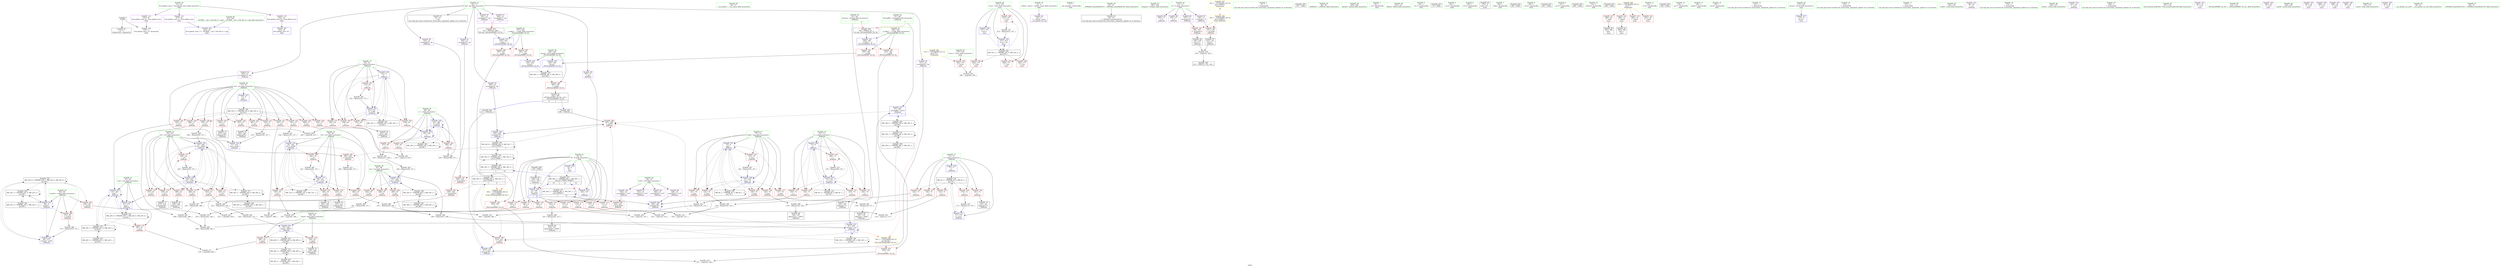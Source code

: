 digraph "SVFG" {
	label="SVFG";

	Node0x55ce0a3d2ad0 [shape=record,color=grey,label="{NodeID: 0\nNullPtr}"];
	Node0x55ce0a3d2ad0 -> Node0x55ce0a3ff8c0[style=solid];
	Node0x55ce0a3d2ad0 -> Node0x55ce0a401f40[style=solid];
	Node0x55ce0a401760 [shape=record,color=red,label="{NodeID: 194\n356\<--355\n\<--\n_ZSt3minIiERKT_S2_S2_\n}"];
	Node0x55ce0a401760 -> Node0x55ce0a4114f0[style=solid];
	Node0x55ce0a3fe0e0 [shape=record,color=purple,label="{NodeID: 111\n433\<--41\nllvm.global_ctors_1\<--llvm.global_ctors\nGlob }"];
	Node0x55ce0a3fe0e0 -> Node0x55ce0a401e40[style=solid];
	Node0x55ce0a3fcb60 [shape=record,color=green,label="{NodeID: 28\n56\<--57\n__cxa_atexit\<--__cxa_atexit_field_insensitive\n}"];
	Node0x55ce0a4105f0 [shape=record,color=grey,label="{NodeID: 305\n289 = Binary(287, 288, )\n}"];
	Node0x55ce0a4105f0 -> Node0x55ce0a410bf0[style=solid];
	Node0x55ce0a402ee0 [shape=record,color=blue,label="{NodeID: 222\n91\<--243\nlast\<--\n_Z4Workv\n}"];
	Node0x55ce0a402ee0 -> Node0x55ce0a406290[style=dashed];
	Node0x55ce0a402ee0 -> Node0x55ce0a402ee0[style=dashed];
	Node0x55ce0a402ee0 -> Node0x55ce0a403220[style=dashed];
	Node0x55ce0a402ee0 -> Node0x55ce0a41dd70[style=dashed];
	Node0x55ce0a402ee0 -> Node0x55ce0a42a9d0[style=dashed];
	Node0x55ce0a404960 [shape=record,color=red,label="{NodeID: 139\n155\<--75\n\<--tmp\n_Z4Workv\n}"];
	Node0x55ce0a404960 -> Node0x55ce0a40f9f0[style=solid];
	Node0x55ce0a3ff3f0 [shape=record,color=green,label="{NodeID: 56\n377\<--378\nCase\<--Case_field_insensitive\nmain\n}"];
	Node0x55ce0a3ff3f0 -> Node0x55ce0a401900[style=solid];
	Node0x55ce0a3ff3f0 -> Node0x55ce0a4019d0[style=solid];
	Node0x55ce0a3ff3f0 -> Node0x55ce0a401aa0[style=solid];
	Node0x55ce0a3ff3f0 -> Node0x55ce0a401b70[style=solid];
	Node0x55ce0a3ff3f0 -> Node0x55ce0a40ba90[style=solid];
	Node0x55ce0a3ff3f0 -> Node0x55ce0a40bb60[style=solid];
	Node0x55ce0a406020 [shape=record,color=red,label="{NodeID: 167\n290\<--87\n\<--len\n_Z4Workv\n}"];
	Node0x55ce0a406020 -> Node0x55ce0a410a70[style=solid];
	Node0x55ce0a400c00 [shape=record,color=purple,label="{NodeID: 84\n52\<--4\n\<--_ZStL8__ioinit\n__cxx_global_var_init\n}"];
	Node0x55ce0a3f60a0 [shape=record,color=green,label="{NodeID: 1\n7\<--1\n__dso_handle\<--dummyObj\nGlob }"];
	Node0x55ce0a401830 [shape=record,color=red,label="{NodeID: 195\n395\<--375\n\<--Cases\nmain\n}"];
	Node0x55ce0a401830 -> Node0x55ce0a4123f0[style=solid];
	Node0x55ce0a3fe1e0 [shape=record,color=purple,label="{NodeID: 112\n434\<--41\nllvm.global_ctors_2\<--llvm.global_ctors\nGlob }"];
	Node0x55ce0a3fe1e0 -> Node0x55ce0a401f40[style=solid];
	Node0x55ce0a3fcc60 [shape=record,color=green,label="{NodeID: 29\n55\<--61\n_ZNSt8ios_base4InitD1Ev\<--_ZNSt8ios_base4InitD1Ev_field_insensitive\n}"];
	Node0x55ce0a3fcc60 -> Node0x55ce0a3ffb90[style=solid];
	Node0x55ce0a410770 [shape=record,color=grey,label="{NodeID: 306\n138 = Binary(136, 137, )\n}"];
	Node0x55ce0a410770 -> Node0x55ce0a3ffd60[style=solid];
	Node0x55ce0a402fb0 [shape=record,color=blue,label="{NodeID: 223\n93\<--246\nj51\<--add52\n_Z4Workv\n}"];
	Node0x55ce0a402fb0 -> Node0x55ce0a406360[style=dashed];
	Node0x55ce0a402fb0 -> Node0x55ce0a406430[style=dashed];
	Node0x55ce0a402fb0 -> Node0x55ce0a406500[style=dashed];
	Node0x55ce0a402fb0 -> Node0x55ce0a4065d0[style=dashed];
	Node0x55ce0a402fb0 -> Node0x55ce0a4066a0[style=dashed];
	Node0x55ce0a402fb0 -> Node0x55ce0a406770[style=dashed];
	Node0x55ce0a402fb0 -> Node0x55ce0a406840[style=dashed];
	Node0x55ce0a402fb0 -> Node0x55ce0a402fb0[style=dashed];
	Node0x55ce0a402fb0 -> Node0x55ce0a403490[style=dashed];
	Node0x55ce0a402fb0 -> Node0x55ce0a42aed0[style=dashed];
	Node0x55ce0a404a30 [shape=record,color=red,label="{NodeID: 140\n160\<--75\n\<--tmp\n_Z4Workv\n}"];
	Node0x55ce0a404a30 -> Node0x55ce0a402450[style=solid];
	Node0x55ce0a3ff4c0 [shape=record,color=green,label="{NodeID: 57\n384\<--385\nfreopen\<--freopen_field_insensitive\n}"];
	Node0x55ce0a41f170 [shape=record,color=black,label="{NodeID: 334\nMR_4V_3 = PHI(MR_4V_4, MR_4V_2, )\npts\{72 \}\n}"];
	Node0x55ce0a41f170 -> Node0x55ce0a403e00[style=dashed];
	Node0x55ce0a41f170 -> Node0x55ce0a403ed0[style=dashed];
	Node0x55ce0a41f170 -> Node0x55ce0a403fa0[style=dashed];
	Node0x55ce0a41f170 -> Node0x55ce0a404070[style=dashed];
	Node0x55ce0a41f170 -> Node0x55ce0a404140[style=dashed];
	Node0x55ce0a41f170 -> Node0x55ce0a4025f0[style=dashed];
	Node0x55ce0a4060f0 [shape=record,color=red,label="{NodeID: 168\n272\<--89\n\<--visited\n_Z4Workv\n}"];
	Node0x55ce0a4060f0 -> Node0x55ce0a40e970[style=solid];
	Node0x55ce0a400cd0 [shape=record,color=purple,label="{NodeID: 85\n100\<--11\n\<--S\n_Z4Workv\n}"];
	Node0x55ce0a3d7530 [shape=record,color=green,label="{NodeID: 2\n9\<--1\n\<--dummyObj\nCan only get source location for instruction, argument, global var or function.}"];
	Node0x55ce0a44a020 [shape=record,color=black,label="{NodeID: 445\n101 = PHI()\n}"];
	Node0x55ce0a401900 [shape=record,color=red,label="{NodeID: 196\n394\<--377\n\<--Case\nmain\n}"];
	Node0x55ce0a401900 -> Node0x55ce0a4123f0[style=solid];
	Node0x55ce0a3fe2e0 [shape=record,color=red,label="{NodeID: 113\n113\<--8\n\<--N\n_Z4Workv\n}"];
	Node0x55ce0a3fe2e0 -> Node0x55ce0a4120f0[style=solid];
	Node0x55ce0a3fcd60 [shape=record,color=green,label="{NodeID: 30\n68\<--69\n_Z4Workv\<--_Z4Workv_field_insensitive\n}"];
	Node0x55ce0a4108f0 [shape=record,color=grey,label="{NodeID: 307\n287 = Binary(285, 286, )\n}"];
	Node0x55ce0a4108f0 -> Node0x55ce0a4105f0[style=solid];
	Node0x55ce0a403080 [shape=record,color=blue,label="{NodeID: 224\n95\<--256\nhead\<--add57\n_Z4Workv\n}"];
	Node0x55ce0a403080 -> Node0x55ce0a406910[style=dashed];
	Node0x55ce0a403080 -> Node0x55ce0a4069e0[style=dashed];
	Node0x55ce0a403080 -> Node0x55ce0a425470[style=dashed];
	Node0x55ce0a404b00 [shape=record,color=red,label="{NodeID: 141\n187\<--77\n\<--i23\n_Z4Workv\n}"];
	Node0x55ce0a404b00 -> Node0x55ce0a4126f0[style=solid];
	Node0x55ce0a3ff5c0 [shape=record,color=green,label="{NodeID: 58\n405\<--406\nfprintf\<--fprintf_field_insensitive\n}"];
	Node0x55ce0a41f670 [shape=record,color=black,label="{NodeID: 335\nMR_6V_2 = PHI(MR_6V_4, MR_6V_1, )\npts\{74 \}\n}"];
	Node0x55ce0a41f670 -> Node0x55ce0a4021e0[style=dashed];
	Node0x55ce0a4061c0 [shape=record,color=red,label="{NodeID: 169\n292\<--89\n\<--visited\n_Z4Workv\n}"];
	Node0x55ce0a4061c0 -> Node0x55ce0a410d70[style=solid];
	Node0x55ce0a400da0 [shape=record,color=purple,label="{NodeID: 86\n104\<--11\n\<--S\n_Z4Workv\n}"];
	Node0x55ce0a3fb000 [shape=record,color=green,label="{NodeID: 3\n20\<--1\n.str\<--dummyObj\nGlob }"];
	Node0x55ce0a44a120 [shape=record,color=black,label="{NodeID: 446\n105 = PHI()\n}"];
	Node0x55ce0a44a120 -> Node0x55ce0a3ffc90[style=solid];
	Node0x55ce0a4019d0 [shape=record,color=red,label="{NodeID: 197\n398\<--377\n\<--Case\nmain\n}"];
	Node0x55ce0a3fe3b0 [shape=record,color=red,label="{NodeID: 114\n119\<--8\n\<--N\n_Z4Workv\n}"];
	Node0x55ce0a3fe3b0 -> Node0x55ce0a411f70[style=solid];
	Node0x55ce0a3fce60 [shape=record,color=green,label="{NodeID: 31\n71\<--72\ni\<--i_field_insensitive\n_Z4Workv\n}"];
	Node0x55ce0a3fce60 -> Node0x55ce0a403e00[style=solid];
	Node0x55ce0a3fce60 -> Node0x55ce0a403ed0[style=solid];
	Node0x55ce0a3fce60 -> Node0x55ce0a403fa0[style=solid];
	Node0x55ce0a3fce60 -> Node0x55ce0a404070[style=solid];
	Node0x55ce0a3fce60 -> Node0x55ce0a404140[style=solid];
	Node0x55ce0a3fce60 -> Node0x55ce0a402110[style=solid];
	Node0x55ce0a3fce60 -> Node0x55ce0a4025f0[style=solid];
	Node0x55ce0a410a70 [shape=record,color=grey,label="{NodeID: 308\n291 = Binary(290, 157, )\n}"];
	Node0x55ce0a410a70 -> Node0x55ce0a410d70[style=solid];
	Node0x55ce0a403150 [shape=record,color=blue,label="{NodeID: 225\n89\<--273\nvisited\<--inc65\n_Z4Workv\n}"];
	Node0x55ce0a403150 -> Node0x55ce0a41d870[style=dashed];
	Node0x55ce0a404bd0 [shape=record,color=red,label="{NodeID: 142\n191\<--77\n\<--i23\n_Z4Workv\n}"];
	Node0x55ce0a404bd0 -> Node0x55ce0a40fff0[style=solid];
	Node0x55ce0a3ff6c0 [shape=record,color=green,label="{NodeID: 59\n410\<--411\nfflush\<--fflush_field_insensitive\n}"];
	Node0x55ce0a41fb70 [shape=record,color=black,label="{NodeID: 336\nMR_8V_2 = PHI(MR_8V_3, MR_8V_1, )\npts\{76 \}\n}"];
	Node0x55ce0a41fb70 -> Node0x55ce0a4022b0[style=dashed];
	Node0x55ce0a41fb70 -> Node0x55ce0a41fb70[style=dashed];
	Node0x55ce0a406290 [shape=record,color=red,label="{NodeID: 170\n269\<--91\n\<--last\n_Z4Workv\n}"];
	Node0x55ce0a406290 -> Node0x55ce0a4117f0[style=solid];
	Node0x55ce0a400e70 [shape=record,color=purple,label="{NodeID: 87\n140\<--11\narrayidx\<--S\n_Z4Workv\n}"];
	Node0x55ce0a400e70 -> Node0x55ce0a406ab0[style=solid];
	Node0x55ce0a3d7d90 [shape=record,color=green,label="{NodeID: 4\n22\<--1\n.str.1\<--dummyObj\nGlob }"];
	Node0x55ce0a44a280 [shape=record,color=black,label="{NodeID: 447\n53 = PHI()\n}"];
	Node0x55ce0a401aa0 [shape=record,color=red,label="{NodeID: 198\n402\<--377\n\<--Case\nmain\n}"];
	Node0x55ce0a4035e0 [shape=record,color=red,label="{NodeID: 115\n127\<--8\n\<--N\n_Z4Workv\n}"];
	Node0x55ce0a4035e0 -> Node0x55ce0a411af0[style=solid];
	Node0x55ce0a3fcf30 [shape=record,color=green,label="{NodeID: 32\n73\<--74\nj\<--j_field_insensitive\n_Z4Workv\n}"];
	Node0x55ce0a3fcf30 -> Node0x55ce0a404210[style=solid];
	Node0x55ce0a3fcf30 -> Node0x55ce0a4042e0[style=solid];
	Node0x55ce0a3fcf30 -> Node0x55ce0a4043b0[style=solid];
	Node0x55ce0a3fcf30 -> Node0x55ce0a404480[style=solid];
	Node0x55ce0a3fcf30 -> Node0x55ce0a404550[style=solid];
	Node0x55ce0a3fcf30 -> Node0x55ce0a4021e0[style=solid];
	Node0x55ce0a3fcf30 -> Node0x55ce0a402520[style=solid];
	Node0x55ce0a410bf0 [shape=record,color=grey,label="{NodeID: 309\n294 = Binary(289, 293, )\n}"];
	Node0x55ce0a410bf0 -> Node0x55ce0a4032f0[style=solid];
	Node0x55ce0a403220 [shape=record,color=blue,label="{NodeID: 226\n91\<--275\nlast\<--\n_Z4Workv\n}"];
	Node0x55ce0a403220 -> Node0x55ce0a41dd70[style=dashed];
	Node0x55ce0a404ca0 [shape=record,color=red,label="{NodeID: 143\n202\<--77\n\<--i23\n_Z4Workv\n}"];
	Node0x55ce0a404ca0 -> Node0x55ce0a400310[style=solid];
	Node0x55ce0a3ff7c0 [shape=record,color=green,label="{NodeID: 60\n43\<--428\n_GLOBAL__sub_I_Tian.Xie_0_1.cpp\<--_GLOBAL__sub_I_Tian.Xie_0_1.cpp_field_insensitive\n}"];
	Node0x55ce0a3ff7c0 -> Node0x55ce0a401e40[style=solid];
	Node0x55ce0a420070 [shape=record,color=black,label="{NodeID: 337\nMR_36V_2 = PHI(MR_36V_3, MR_36V_1, )\npts\{190000 \}\n|{|<s3>14}}"];
	Node0x55ce0a420070 -> Node0x55ce0a406df0[style=dashed];
	Node0x55ce0a420070 -> Node0x55ce0a402450[style=dashed];
	Node0x55ce0a420070 -> Node0x55ce0a420070[style=dashed];
	Node0x55ce0a420070:s3 -> Node0x55ce0a426870[style=dashed,color=blue];
	Node0x55ce0a406360 [shape=record,color=red,label="{NodeID: 171\n249\<--93\n\<--j51\n_Z4Workv\n}"];
	Node0x55ce0a406360 -> Node0x55ce0a411df0[style=solid];
	Node0x55ce0a400f40 [shape=record,color=purple,label="{NodeID: 88\n147\<--11\narrayidx12\<--S\n_Z4Workv\n}"];
	Node0x55ce0a400f40 -> Node0x55ce0a406b80[style=solid];
	Node0x55ce0a3fb8b0 [shape=record,color=green,label="{NodeID: 5\n24\<--1\n.str.2\<--dummyObj\nGlob }"];
	Node0x55ce0a44a350 [shape=record,color=black,label="{NodeID: 448\n211 = PHI(342, )\n}"];
	Node0x55ce0a44a350 -> Node0x55ce0a406d20[style=solid];
	Node0x55ce0a401b70 [shape=record,color=red,label="{NodeID: 199\n413\<--377\n\<--Case\nmain\n}"];
	Node0x55ce0a401b70 -> Node0x55ce0a410ef0[style=solid];
	Node0x55ce0a4036b0 [shape=record,color=red,label="{NodeID: 116\n133\<--8\n\<--N\n_Z4Workv\n}"];
	Node0x55ce0a4036b0 -> Node0x55ce0a412270[style=solid];
	Node0x55ce0a3fd000 [shape=record,color=green,label="{NodeID: 33\n75\<--76\ntmp\<--tmp_field_insensitive\n_Z4Workv\n}"];
	Node0x55ce0a3fd000 -> Node0x55ce0a404620[style=solid];
	Node0x55ce0a3fd000 -> Node0x55ce0a4046f0[style=solid];
	Node0x55ce0a3fd000 -> Node0x55ce0a4047c0[style=solid];
	Node0x55ce0a3fd000 -> Node0x55ce0a404890[style=solid];
	Node0x55ce0a3fd000 -> Node0x55ce0a404960[style=solid];
	Node0x55ce0a3fd000 -> Node0x55ce0a404a30[style=solid];
	Node0x55ce0a3fd000 -> Node0x55ce0a4022b0[style=solid];
	Node0x55ce0a3fd000 -> Node0x55ce0a402380[style=solid];
	Node0x55ce0a410d70 [shape=record,color=grey,label="{NodeID: 310\n293 = Binary(291, 292, )\n}"];
	Node0x55ce0a410d70 -> Node0x55ce0a410bf0[style=solid];
	Node0x55ce0a4032f0 [shape=record,color=blue,label="{NodeID: 227\n97\<--294\nref.tmp68\<--sub75\n_Z4Workv\n|{|<s2>7}}"];
	Node0x55ce0a4032f0 -> Node0x55ce0a406f90[style=dashed];
	Node0x55ce0a4032f0 -> Node0x55ce0a425970[style=dashed];
	Node0x55ce0a4032f0:s2 -> Node0x55ce0a407470[style=dashed,color=red];
	Node0x55ce0a404d70 [shape=record,color=red,label="{NodeID: 144\n208\<--77\n\<--i23\n_Z4Workv\n}"];
	Node0x55ce0a404d70 -> Node0x55ce0a40ef70[style=solid];
	Node0x55ce0a3ff8c0 [shape=record,color=black,label="{NodeID: 61\n2\<--3\ndummyVal\<--dummyVal\n}"];
	Node0x55ce0a420570 [shape=record,color=black,label="{NodeID: 338\nMR_10V_3 = PHI(MR_10V_4, MR_10V_2, )\npts\{78 \}\n}"];
	Node0x55ce0a420570 -> Node0x55ce0a404b00[style=dashed];
	Node0x55ce0a420570 -> Node0x55ce0a404bd0[style=dashed];
	Node0x55ce0a420570 -> Node0x55ce0a404ca0[style=dashed];
	Node0x55ce0a420570 -> Node0x55ce0a404d70[style=dashed];
	Node0x55ce0a420570 -> Node0x55ce0a404e40[style=dashed];
	Node0x55ce0a420570 -> Node0x55ce0a404f10[style=dashed];
	Node0x55ce0a420570 -> Node0x55ce0a404fe0[style=dashed];
	Node0x55ce0a420570 -> Node0x55ce0a4050b0[style=dashed];
	Node0x55ce0a420570 -> Node0x55ce0a405180[style=dashed];
	Node0x55ce0a420570 -> Node0x55ce0a405250[style=dashed];
	Node0x55ce0a420570 -> Node0x55ce0a405320[style=dashed];
	Node0x55ce0a420570 -> Node0x55ce0a40b5b0[style=dashed];
	Node0x55ce0a406430 [shape=record,color=red,label="{NodeID: 172\n253\<--93\n\<--j51\n_Z4Workv\n}"];
	Node0x55ce0a406430 -> Node0x55ce0a40f570[style=solid];
	Node0x55ce0a401010 [shape=record,color=purple,label="{NodeID: 89\n183\<--14\n\<--dp\n_Z4Workv\n}"];
	Node0x55ce0a401010 -> Node0x55ce0a4026c0[style=solid];
	Node0x55ce0a3fb940 [shape=record,color=green,label="{NodeID: 6\n26\<--1\n.str.3\<--dummyObj\nGlob }"];
	Node0x55ce0a44a510 [shape=record,color=black,label="{NodeID: 449\n296 = PHI(342, )\n}"];
	Node0x55ce0a44a510 -> Node0x55ce0a406f90[style=solid];
	Node0x55ce0a401c40 [shape=record,color=blue,label="{NodeID: 200\n8\<--9\nN\<--\nGlob }"];
	Node0x55ce0a401c40 -> Node0x55ce0a426870[style=dashed];
	Node0x55ce0a403780 [shape=record,color=red,label="{NodeID: 117\n188\<--8\n\<--N\n_Z4Workv\n}"];
	Node0x55ce0a403780 -> Node0x55ce0a4126f0[style=solid];
	Node0x55ce0a3fd0d0 [shape=record,color=green,label="{NodeID: 34\n77\<--78\ni23\<--i23_field_insensitive\n_Z4Workv\n}"];
	Node0x55ce0a3fd0d0 -> Node0x55ce0a404b00[style=solid];
	Node0x55ce0a3fd0d0 -> Node0x55ce0a404bd0[style=solid];
	Node0x55ce0a3fd0d0 -> Node0x55ce0a404ca0[style=solid];
	Node0x55ce0a3fd0d0 -> Node0x55ce0a404d70[style=solid];
	Node0x55ce0a3fd0d0 -> Node0x55ce0a404e40[style=solid];
	Node0x55ce0a3fd0d0 -> Node0x55ce0a404f10[style=solid];
	Node0x55ce0a3fd0d0 -> Node0x55ce0a404fe0[style=solid];
	Node0x55ce0a3fd0d0 -> Node0x55ce0a4050b0[style=solid];
	Node0x55ce0a3fd0d0 -> Node0x55ce0a405180[style=solid];
	Node0x55ce0a3fd0d0 -> Node0x55ce0a405250[style=solid];
	Node0x55ce0a3fd0d0 -> Node0x55ce0a405320[style=solid];
	Node0x55ce0a3fd0d0 -> Node0x55ce0a402790[style=solid];
	Node0x55ce0a3fd0d0 -> Node0x55ce0a40b5b0[style=solid];
	Node0x55ce0a410ef0 [shape=record,color=grey,label="{NodeID: 311\n414 = Binary(413, 157, )\n}"];
	Node0x55ce0a410ef0 -> Node0x55ce0a40bb60[style=solid];
	Node0x55ce0a4033c0 [shape=record,color=blue,label="{NodeID: 228\n300\<--297\narrayidx78\<--\n_Z4Workv\n}"];
	Node0x55ce0a4033c0 -> Node0x55ce0a425e70[style=dashed];
	Node0x55ce0a404e40 [shape=record,color=red,label="{NodeID: 145\n227\<--77\n\<--i23\n_Z4Workv\n}"];
	Node0x55ce0a404e40 -> Node0x55ce0a412870[style=solid];
	Node0x55ce0a3ff9c0 [shape=record,color=black,label="{NodeID: 62\n372\<--9\nmain_ret\<--\nmain\n}"];
	Node0x55ce0a420a70 [shape=record,color=black,label="{NodeID: 339\nMR_12V_2 = PHI(MR_12V_4, MR_12V_1, )\npts\{80 \}\n}"];
	Node0x55ce0a420a70 -> Node0x55ce0a402860[style=dashed];
	Node0x55ce0a406500 [shape=record,color=red,label="{NodeID: 173\n275\<--93\n\<--j51\n_Z4Workv\n}"];
	Node0x55ce0a406500 -> Node0x55ce0a403220[style=solid];
	Node0x55ce0a4010e0 [shape=record,color=purple,label="{NodeID: 90\n201\<--14\narrayidx33\<--dp\n_Z4Workv\n|{<s0>6}}"];
	Node0x55ce0a4010e0:s0 -> Node0x55ce0a44aa20[style=solid,color=red];
	Node0x55ce0a3fb9d0 [shape=record,color=green,label="{NodeID: 7\n28\<--1\nstdin\<--dummyObj\nGlob }"];
	Node0x55ce0a44a610 [shape=record,color=black,label="{NodeID: 450\n328 = PHI()\n}"];
	Node0x55ce0a401d40 [shape=record,color=blue,label="{NodeID: 201\n432\<--42\nllvm.global_ctors_0\<--\nGlob }"];
	Node0x55ce0a403850 [shape=record,color=red,label="{NodeID: 118\n196\<--8\n\<--N\n_Z4Workv\n}"];
	Node0x55ce0a403850 -> Node0x55ce0a411670[style=solid];
	Node0x55ce0a3fd1a0 [shape=record,color=green,label="{NodeID: 35\n79\<--80\nj27\<--j27_field_insensitive\n_Z4Workv\n}"];
	Node0x55ce0a3fd1a0 -> Node0x55ce0a4053f0[style=solid];
	Node0x55ce0a3fd1a0 -> Node0x55ce0a4054c0[style=solid];
	Node0x55ce0a3fd1a0 -> Node0x55ce0a405590[style=solid];
	Node0x55ce0a3fd1a0 -> Node0x55ce0a405660[style=solid];
	Node0x55ce0a3fd1a0 -> Node0x55ce0a405730[style=solid];
	Node0x55ce0a3fd1a0 -> Node0x55ce0a402860[style=solid];
	Node0x55ce0a3fd1a0 -> Node0x55ce0a402ad0[style=solid];
	Node0x55ce0a411070 [shape=record,color=grey,label="{NodeID: 312\n285 = Binary(284, 157, )\n}"];
	Node0x55ce0a411070 -> Node0x55ce0a4108f0[style=solid];
	Node0x55ce0a403490 [shape=record,color=blue,label="{NodeID: 229\n93\<--304\nj51\<--inc80\n_Z4Workv\n}"];
	Node0x55ce0a403490 -> Node0x55ce0a406360[style=dashed];
	Node0x55ce0a403490 -> Node0x55ce0a406430[style=dashed];
	Node0x55ce0a403490 -> Node0x55ce0a406500[style=dashed];
	Node0x55ce0a403490 -> Node0x55ce0a4065d0[style=dashed];
	Node0x55ce0a403490 -> Node0x55ce0a4066a0[style=dashed];
	Node0x55ce0a403490 -> Node0x55ce0a406770[style=dashed];
	Node0x55ce0a403490 -> Node0x55ce0a406840[style=dashed];
	Node0x55ce0a403490 -> Node0x55ce0a402fb0[style=dashed];
	Node0x55ce0a403490 -> Node0x55ce0a403490[style=dashed];
	Node0x55ce0a403490 -> Node0x55ce0a42aed0[style=dashed];
	Node0x55ce0a404f10 [shape=record,color=red,label="{NodeID: 146\n234\<--77\n\<--i23\n_Z4Workv\n}"];
	Node0x55ce0a404f10 -> Node0x55ce0a412570[style=solid];
	Node0x55ce0a3ffa90 [shape=record,color=black,label="{NodeID: 63\n16\<--14\n\<--dp\nCan only get source location for instruction, argument, global var or function.}"];
	Node0x55ce0a420f70 [shape=record,color=black,label="{NodeID: 340\nMR_14V_2 = PHI(MR_14V_3, MR_14V_1, )\npts\{82 \}\n}"];
	Node0x55ce0a420f70 -> Node0x55ce0a406f90[style=dashed];
	Node0x55ce0a420f70 -> Node0x55ce0a402930[style=dashed];
	Node0x55ce0a420f70 -> Node0x55ce0a420f70[style=dashed];
	Node0x55ce0a4065d0 [shape=record,color=red,label="{NodeID: 174\n278\<--93\n\<--j51\n_Z4Workv\n}"];
	Node0x55ce0a4065d0 -> Node0x55ce0a400650[style=solid];
	Node0x55ce0a4011b0 [shape=record,color=purple,label="{NodeID: 91\n204\<--14\narrayidx35\<--dp\n_Z4Workv\n}"];
	Node0x55ce0a4011b0 -> Node0x55ce0a406c50[style=solid];
	Node0x55ce0a3fba60 [shape=record,color=green,label="{NodeID: 8\n29\<--1\n.str.4\<--dummyObj\nGlob }"];
	Node0x55ce0a44a6e0 [shape=record,color=black,label="{NodeID: 451\n391 = PHI()\n}"];
	Node0x55ce0a40e390 [shape=record,color=black,label="{NodeID: 285\n152 = PHI(153, 153, 150, )\n}"];
	Node0x55ce0a401e40 [shape=record,color=blue,label="{NodeID: 202\n433\<--43\nllvm.global_ctors_1\<--_GLOBAL__sub_I_Tian.Xie_0_1.cpp\nGlob }"];
	Node0x55ce0a403920 [shape=record,color=red,label="{NodeID: 119\n250\<--8\n\<--N\n_Z4Workv\n}"];
	Node0x55ce0a403920 -> Node0x55ce0a411df0[style=solid];
	Node0x55ce0a3fd270 [shape=record,color=green,label="{NodeID: 36\n81\<--82\nref.tmp\<--ref.tmp_field_insensitive\n_Z4Workv\n|{|<s1>6}}"];
	Node0x55ce0a3fd270 -> Node0x55ce0a402930[style=solid];
	Node0x55ce0a3fd270:s1 -> Node0x55ce0a44adc0[style=solid,color=red];
	Node0x55ce0a4111f0 [shape=record,color=grey,label="{NodeID: 313\n170 = Binary(169, 157, )\n}"];
	Node0x55ce0a4111f0 -> Node0x55ce0a402520[style=solid];
	Node0x55ce0a40b490 [shape=record,color=blue,label="{NodeID: 230\n85\<--309\nr\<--inc83\n_Z4Workv\n}"];
	Node0x55ce0a40b490 -> Node0x55ce0a405c10[style=dashed];
	Node0x55ce0a40b490 -> Node0x55ce0a405ce0[style=dashed];
	Node0x55ce0a40b490 -> Node0x55ce0a405db0[style=dashed];
	Node0x55ce0a40b490 -> Node0x55ce0a402c70[style=dashed];
	Node0x55ce0a40b490 -> Node0x55ce0a40b490[style=dashed];
	Node0x55ce0a40b490 -> Node0x55ce0a421d70[style=dashed];
	Node0x55ce0a404fe0 [shape=record,color=red,label="{NodeID: 147\n243\<--77\n\<--i23\n_Z4Workv\n}"];
	Node0x55ce0a404fe0 -> Node0x55ce0a402ee0[style=solid];
	Node0x55ce0a3ffb90 [shape=record,color=black,label="{NodeID: 64\n54\<--55\n\<--_ZNSt8ios_base4InitD1Ev\nCan only get source location for instruction, argument, global var or function.}"];
	Node0x55ce0a421c80 [shape=record,color=black,label="{NodeID: 341\nMR_16V_2 = PHI(MR_16V_4, MR_16V_1, )\npts\{84 \}\n}"];
	Node0x55ce0a421c80 -> Node0x55ce0a402ba0[style=dashed];
	Node0x55ce0a4066a0 [shape=record,color=red,label="{NodeID: 175\n286\<--93\n\<--j51\n_Z4Workv\n}"];
	Node0x55ce0a4066a0 -> Node0x55ce0a4108f0[style=solid];
	Node0x55ce0a401280 [shape=record,color=purple,label="{NodeID: 92\n217\<--14\narrayidx39\<--dp\n_Z4Workv\n}"];
	Node0x55ce0a401280 -> Node0x55ce0a402a00[style=solid];
	Node0x55ce0a3fbaf0 [shape=record,color=green,label="{NodeID: 9\n31\<--1\n.str.5\<--dummyObj\nGlob }"];
	Node0x55ce0a44a7b0 [shape=record,color=black,label="{NodeID: 452\n400 = PHI()\n}"];
	Node0x55ce0a42a4d0 [shape=record,color=black,label="{NodeID: 369\nMR_22V_3 = PHI(MR_22V_4, MR_22V_2, )\npts\{90 \}\n}"];
	Node0x55ce0a42a4d0 -> Node0x55ce0a402e10[style=dashed];
	Node0x55ce0a42a4d0 -> Node0x55ce0a422770[style=dashed];
	Node0x55ce0a42a4d0 -> Node0x55ce0a42a4d0[style=dashed];
	Node0x55ce0a40e970 [shape=record,color=grey,label="{NodeID: 286\n273 = Binary(272, 157, )\n}"];
	Node0x55ce0a40e970 -> Node0x55ce0a403150[style=solid];
	Node0x55ce0a401f40 [shape=record,color=blue, style = dotted,label="{NodeID: 203\n434\<--3\nllvm.global_ctors_2\<--dummyVal\nGlob }"];
	Node0x55ce0a4039f0 [shape=record,color=red,label="{NodeID: 120\n322\<--8\n\<--N\n_Z4Workv\n}"];
	Node0x55ce0a4039f0 -> Node0x55ce0a40ec70[style=solid];
	Node0x55ce0a3fd340 [shape=record,color=green,label="{NodeID: 37\n83\<--84\nl\<--l_field_insensitive\n_Z4Workv\n}"];
	Node0x55ce0a3fd340 -> Node0x55ce0a405800[style=solid];
	Node0x55ce0a3fd340 -> Node0x55ce0a4058d0[style=solid];
	Node0x55ce0a3fd340 -> Node0x55ce0a4059a0[style=solid];
	Node0x55ce0a3fd340 -> Node0x55ce0a405a70[style=solid];
	Node0x55ce0a3fd340 -> Node0x55ce0a405b40[style=solid];
	Node0x55ce0a3fd340 -> Node0x55ce0a402ba0[style=solid];
	Node0x55ce0a3fd340 -> Node0x55ce0a40b520[style=solid];
	Node0x55ce0a411370 [shape=record,color=grey,label="{NodeID: 314\n175 = Binary(174, 157, )\n}"];
	Node0x55ce0a411370 -> Node0x55ce0a4025f0[style=solid];
	Node0x55ce0a40b520 [shape=record,color=blue,label="{NodeID: 231\n83\<--314\nl\<--inc86\n_Z4Workv\n}"];
	Node0x55ce0a40b520 -> Node0x55ce0a405800[style=dashed];
	Node0x55ce0a40b520 -> Node0x55ce0a4058d0[style=dashed];
	Node0x55ce0a40b520 -> Node0x55ce0a4059a0[style=dashed];
	Node0x55ce0a40b520 -> Node0x55ce0a405a70[style=dashed];
	Node0x55ce0a40b520 -> Node0x55ce0a405b40[style=dashed];
	Node0x55ce0a40b520 -> Node0x55ce0a40b520[style=dashed];
	Node0x55ce0a40b520 -> Node0x55ce0a421c80[style=dashed];
	Node0x55ce0a4050b0 [shape=record,color=red,label="{NodeID: 148\n245\<--77\n\<--i23\n_Z4Workv\n}"];
	Node0x55ce0a4050b0 -> Node0x55ce0a40fe70[style=solid];
	Node0x55ce0a3ffc90 [shape=record,color=black,label="{NodeID: 65\n108\<--105\nconv\<--call1\n_Z4Workv\n}"];
	Node0x55ce0a3ffc90 -> Node0x55ce0a402040[style=solid];
	Node0x55ce0a421d70 [shape=record,color=black,label="{NodeID: 342\nMR_18V_2 = PHI(MR_18V_3, MR_18V_1, )\npts\{86 \}\n}"];
	Node0x55ce0a421d70 -> Node0x55ce0a402c70[style=dashed];
	Node0x55ce0a421d70 -> Node0x55ce0a421d70[style=dashed];
	Node0x55ce0a406770 [shape=record,color=red,label="{NodeID: 176\n298\<--93\n\<--j51\n_Z4Workv\n}"];
	Node0x55ce0a406770 -> Node0x55ce0a4007f0[style=solid];
	Node0x55ce0a401350 [shape=record,color=purple,label="{NodeID: 93\n280\<--14\narrayidx67\<--dp\n_Z4Workv\n|{<s0>7}}"];
	Node0x55ce0a401350:s0 -> Node0x55ce0a44aa20[style=solid,color=red];
	Node0x55ce0a3fbb80 [shape=record,color=green,label="{NodeID: 10\n33\<--1\nstdout\<--dummyObj\nGlob }"];
	Node0x55ce0a44a880 [shape=record,color=black,label="{NodeID: 453\n404 = PHI()\n}"];
	Node0x55ce0a42a9d0 [shape=record,color=black,label="{NodeID: 370\nMR_24V_3 = PHI(MR_24V_4, MR_24V_2, )\npts\{92 \}\n}"];
	Node0x55ce0a42a9d0 -> Node0x55ce0a402ee0[style=dashed];
	Node0x55ce0a42a9d0 -> Node0x55ce0a422c70[style=dashed];
	Node0x55ce0a42a9d0 -> Node0x55ce0a42a9d0[style=dashed];
	Node0x55ce0a40eaf0 [shape=record,color=grey,label="{NodeID: 287\n221 = Binary(220, 157, )\n}"];
	Node0x55ce0a40eaf0 -> Node0x55ce0a402ad0[style=solid];
	Node0x55ce0a402040 [shape=record,color=blue,label="{NodeID: 204\n8\<--108\nN\<--conv\n_Z4Workv\n|{|<s8>14}}"];
	Node0x55ce0a402040 -> Node0x55ce0a3fe2e0[style=dashed];
	Node0x55ce0a402040 -> Node0x55ce0a3fe3b0[style=dashed];
	Node0x55ce0a402040 -> Node0x55ce0a4035e0[style=dashed];
	Node0x55ce0a402040 -> Node0x55ce0a4036b0[style=dashed];
	Node0x55ce0a402040 -> Node0x55ce0a403780[style=dashed];
	Node0x55ce0a402040 -> Node0x55ce0a403850[style=dashed];
	Node0x55ce0a402040 -> Node0x55ce0a403920[style=dashed];
	Node0x55ce0a402040 -> Node0x55ce0a4039f0[style=dashed];
	Node0x55ce0a402040:s8 -> Node0x55ce0a426870[style=dashed,color=blue];
	Node0x55ce0a403ac0 [shape=record,color=red,label="{NodeID: 121\n380\<--28\n\<--stdin\nmain\n}"];
	Node0x55ce0a403ac0 -> Node0x55ce0a400a60[style=solid];
	Node0x55ce0a3fd410 [shape=record,color=green,label="{NodeID: 38\n85\<--86\nr\<--r_field_insensitive\n_Z4Workv\n}"];
	Node0x55ce0a3fd410 -> Node0x55ce0a405c10[style=solid];
	Node0x55ce0a3fd410 -> Node0x55ce0a405ce0[style=solid];
	Node0x55ce0a3fd410 -> Node0x55ce0a405db0[style=solid];
	Node0x55ce0a3fd410 -> Node0x55ce0a402c70[style=solid];
	Node0x55ce0a3fd410 -> Node0x55ce0a40b490[style=solid];
	Node0x55ce0a4114f0 [shape=record,color=grey,label="{NodeID: 315\n357 = cmp(354, 356, )\n}"];
	Node0x55ce0a40b5b0 [shape=record,color=blue,label="{NodeID: 232\n77\<--319\ni23\<--inc89\n_Z4Workv\n}"];
	Node0x55ce0a40b5b0 -> Node0x55ce0a420570[style=dashed];
	Node0x55ce0a405180 [shape=record,color=red,label="{NodeID: 149\n281\<--77\n\<--i23\n_Z4Workv\n}"];
	Node0x55ce0a405180 -> Node0x55ce0a400720[style=solid];
	Node0x55ce0a3ffd60 [shape=record,color=black,label="{NodeID: 66\n139\<--138\nidxprom\<--add8\n_Z4Workv\n}"];
	Node0x55ce0a422270 [shape=record,color=black,label="{NodeID: 343\nMR_20V_2 = PHI(MR_20V_3, MR_20V_1, )\npts\{88 \}\n}"];
	Node0x55ce0a422270 -> Node0x55ce0a422270[style=dashed];
	Node0x55ce0a422270 -> Node0x55ce0a4272d0[style=dashed];
	Node0x55ce0a406840 [shape=record,color=red,label="{NodeID: 177\n303\<--93\n\<--j51\n_Z4Workv\n}"];
	Node0x55ce0a406840 -> Node0x55ce0a410470[style=solid];
	Node0x55ce0a401420 [shape=record,color=purple,label="{NodeID: 94\n283\<--14\narrayidx70\<--dp\n_Z4Workv\n}"];
	Node0x55ce0a401420 -> Node0x55ce0a406ec0[style=solid];
	Node0x55ce0a3fbc10 [shape=record,color=green,label="{NodeID: 11\n34\<--1\n.str.6\<--dummyObj\nGlob }"];
	Node0x55ce0a44a950 [shape=record,color=black,label="{NodeID: 454\n409 = PHI()\n}"];
	Node0x55ce0a42aed0 [shape=record,color=black,label="{NodeID: 371\nMR_26V_3 = PHI(MR_26V_4, MR_26V_2, )\npts\{94 \}\n}"];
	Node0x55ce0a42aed0 -> Node0x55ce0a402fb0[style=dashed];
	Node0x55ce0a42aed0 -> Node0x55ce0a423170[style=dashed];
	Node0x55ce0a42aed0 -> Node0x55ce0a42aed0[style=dashed];
	Node0x55ce0a40ec70 [shape=record,color=grey,label="{NodeID: 288\n323 = Binary(322, 157, )\n}"];
	Node0x55ce0a40ec70 -> Node0x55ce0a4008c0[style=solid];
	Node0x55ce0a402110 [shape=record,color=blue,label="{NodeID: 205\n71\<--9\ni\<--\n_Z4Workv\n}"];
	Node0x55ce0a402110 -> Node0x55ce0a41f170[style=dashed];
	Node0x55ce0a403b90 [shape=record,color=red,label="{NodeID: 122\n386\<--33\n\<--stdout\nmain\n}"];
	Node0x55ce0a403b90 -> Node0x55ce0a400b30[style=solid];
	Node0x55ce0a3fd4e0 [shape=record,color=green,label="{NodeID: 39\n87\<--88\nlen\<--len_field_insensitive\n_Z4Workv\n}"];
	Node0x55ce0a3fd4e0 -> Node0x55ce0a405e80[style=solid];
	Node0x55ce0a3fd4e0 -> Node0x55ce0a405f50[style=solid];
	Node0x55ce0a3fd4e0 -> Node0x55ce0a406020[style=solid];
	Node0x55ce0a3fd4e0 -> Node0x55ce0a402d40[style=solid];
	Node0x55ce0a411670 [shape=record,color=grey,label="{NodeID: 316\n197 = cmp(195, 196, )\n}"];
	Node0x55ce0a40b680 [shape=record,color=blue,label="{NodeID: 233\n347\<--343\n__a.addr\<--__a\n_ZSt3minIiERKT_S2_S2_\n}"];
	Node0x55ce0a40b680 -> Node0x55ce0a407200[style=dashed];
	Node0x55ce0a40b680 -> Node0x55ce0a4072d0[style=dashed];
	Node0x55ce0a405250 [shape=record,color=red,label="{NodeID: 150\n288\<--77\n\<--i23\n_Z4Workv\n}"];
	Node0x55ce0a405250 -> Node0x55ce0a4105f0[style=solid];
	Node0x55ce0a3ffe30 [shape=record,color=black,label="{NodeID: 67\n142\<--141\nconv9\<--\n_Z4Workv\n}"];
	Node0x55ce0a3ffe30 -> Node0x55ce0a411c70[style=solid];
	Node0x55ce0a422770 [shape=record,color=black,label="{NodeID: 344\nMR_22V_2 = PHI(MR_22V_3, MR_22V_1, )\npts\{90 \}\n}"];
	Node0x55ce0a422770 -> Node0x55ce0a42a4d0[style=dashed];
	Node0x55ce0a406910 [shape=record,color=red,label="{NodeID: 178\n258\<--95\n\<--head\n_Z4Workv\n}"];
	Node0x55ce0a406910 -> Node0x55ce0a4004b0[style=solid];
	Node0x55ce0a4014f0 [shape=record,color=purple,label="{NodeID: 95\n300\<--14\narrayidx78\<--dp\n_Z4Workv\n}"];
	Node0x55ce0a4014f0 -> Node0x55ce0a4033c0[style=solid];
	Node0x55ce0a3fbca0 [shape=record,color=green,label="{NodeID: 12\n36\<--1\n.str.7\<--dummyObj\nGlob }"];
	Node0x55ce0a44aa20 [shape=record,color=black,label="{NodeID: 455\n343 = PHI(201, 280, )\n0th arg _ZSt3minIiERKT_S2_S2_ }"];
	Node0x55ce0a44aa20 -> Node0x55ce0a40b680[style=solid];
	Node0x55ce0a42b3d0 [shape=record,color=black,label="{NodeID: 372\nMR_28V_3 = PHI(MR_28V_4, MR_28V_2, )\npts\{96 \}\n}"];
	Node0x55ce0a42b3d0 -> Node0x55ce0a423670[style=dashed];
	Node0x55ce0a42b3d0 -> Node0x55ce0a425470[style=dashed];
	Node0x55ce0a42b3d0 -> Node0x55ce0a42b3d0[style=dashed];
	Node0x55ce0a40edf0 [shape=record,color=grey,label="{NodeID: 289\n207 = Binary(205, 206, )\n}"];
	Node0x55ce0a40edf0 -> Node0x55ce0a40ef70[style=solid];
	Node0x55ce0a4021e0 [shape=record,color=blue,label="{NodeID: 206\n73\<--9\nj\<--\n_Z4Workv\n}"];
	Node0x55ce0a4021e0 -> Node0x55ce0a404210[style=dashed];
	Node0x55ce0a4021e0 -> Node0x55ce0a4042e0[style=dashed];
	Node0x55ce0a4021e0 -> Node0x55ce0a4043b0[style=dashed];
	Node0x55ce0a4021e0 -> Node0x55ce0a404480[style=dashed];
	Node0x55ce0a4021e0 -> Node0x55ce0a404550[style=dashed];
	Node0x55ce0a4021e0 -> Node0x55ce0a402520[style=dashed];
	Node0x55ce0a4021e0 -> Node0x55ce0a41f670[style=dashed];
	Node0x55ce0a403c60 [shape=record,color=red,label="{NodeID: 123\n408\<--33\n\<--stdout\nmain\n}"];
	Node0x55ce0a3fd5b0 [shape=record,color=green,label="{NodeID: 40\n89\<--90\nvisited\<--visited_field_insensitive\n_Z4Workv\n}"];
	Node0x55ce0a3fd5b0 -> Node0x55ce0a4060f0[style=solid];
	Node0x55ce0a3fd5b0 -> Node0x55ce0a4061c0[style=solid];
	Node0x55ce0a3fd5b0 -> Node0x55ce0a402e10[style=solid];
	Node0x55ce0a3fd5b0 -> Node0x55ce0a403150[style=solid];
	Node0x55ce0a408ad0 [shape=record,color=yellow,style=double,label="{NodeID: 400\n32V_1 = ENCHI(MR_32V_0)\npts\{130000 \}\nFun[_Z4Workv]}"];
	Node0x55ce0a408ad0 -> Node0x55ce0a406ab0[style=dashed];
	Node0x55ce0a408ad0 -> Node0x55ce0a406b80[style=dashed];
	Node0x55ce0a4117f0 [shape=record,color=grey,label="{NodeID: 317\n270 = cmp(268, 269, )\n}"];
	Node0x55ce0a40b750 [shape=record,color=blue,label="{NodeID: 234\n349\<--344\n__b.addr\<--__b\n_ZSt3minIiERKT_S2_S2_\n}"];
	Node0x55ce0a40b750 -> Node0x55ce0a4073a0[style=dashed];
	Node0x55ce0a40b750 -> Node0x55ce0a4015c0[style=dashed];
	Node0x55ce0a405320 [shape=record,color=red,label="{NodeID: 151\n318\<--77\n\<--i23\n_Z4Workv\n}"];
	Node0x55ce0a405320 -> Node0x55ce0a40f3f0[style=solid];
	Node0x55ce0a3fff00 [shape=record,color=black,label="{NodeID: 68\n146\<--145\nidxprom11\<--add10\n_Z4Workv\n}"];
	Node0x55ce0a422c70 [shape=record,color=black,label="{NodeID: 345\nMR_24V_2 = PHI(MR_24V_3, MR_24V_1, )\npts\{92 \}\n}"];
	Node0x55ce0a422c70 -> Node0x55ce0a42a9d0[style=dashed];
	Node0x55ce0a4069e0 [shape=record,color=red,label="{NodeID: 179\n268\<--95\n\<--head\n_Z4Workv\n}"];
	Node0x55ce0a4069e0 -> Node0x55ce0a4117f0[style=solid];
	Node0x55ce0a3fe4d0 [shape=record,color=purple,label="{NodeID: 96\n325\<--14\narrayidx93\<--dp\n_Z4Workv\n}"];
	Node0x55ce0a3fe4d0 -> Node0x55ce0a407060[style=solid];
	Node0x55ce0a3fbd30 [shape=record,color=green,label="{NodeID: 13\n38\<--1\nstderr\<--dummyObj\nGlob }"];
	Node0x55ce0a44adc0 [shape=record,color=black,label="{NodeID: 456\n344 = PHI(81, 97, )\n1st arg _ZSt3minIiERKT_S2_S2_ }"];
	Node0x55ce0a44adc0 -> Node0x55ce0a40b750[style=solid];
	Node0x55ce0a42b8d0 [shape=record,color=black,label="{NodeID: 373\nMR_30V_3 = PHI(MR_30V_4, MR_30V_2, )\npts\{98 \}\n}"];
	Node0x55ce0a42b8d0 -> Node0x55ce0a423b70[style=dashed];
	Node0x55ce0a42b8d0 -> Node0x55ce0a425970[style=dashed];
	Node0x55ce0a42b8d0 -> Node0x55ce0a42b8d0[style=dashed];
	Node0x55ce0a40ef70 [shape=record,color=grey,label="{NodeID: 290\n209 = Binary(207, 208, )\n}"];
	Node0x55ce0a40ef70 -> Node0x55ce0a402930[style=solid];
	Node0x55ce0a4022b0 [shape=record,color=blue,label="{NodeID: 207\n75\<--9\ntmp\<--\n_Z4Workv\n}"];
	Node0x55ce0a4022b0 -> Node0x55ce0a404620[style=dashed];
	Node0x55ce0a4022b0 -> Node0x55ce0a4046f0[style=dashed];
	Node0x55ce0a4022b0 -> Node0x55ce0a4047c0[style=dashed];
	Node0x55ce0a4022b0 -> Node0x55ce0a404890[style=dashed];
	Node0x55ce0a4022b0 -> Node0x55ce0a404960[style=dashed];
	Node0x55ce0a4022b0 -> Node0x55ce0a404a30[style=dashed];
	Node0x55ce0a4022b0 -> Node0x55ce0a4022b0[style=dashed];
	Node0x55ce0a4022b0 -> Node0x55ce0a402380[style=dashed];
	Node0x55ce0a4022b0 -> Node0x55ce0a41fb70[style=dashed];
	Node0x55ce0a403d30 [shape=record,color=red,label="{NodeID: 124\n401\<--38\n\<--stderr\nmain\n}"];
	Node0x55ce0a3fd680 [shape=record,color=green,label="{NodeID: 41\n91\<--92\nlast\<--last_field_insensitive\n_Z4Workv\n}"];
	Node0x55ce0a3fd680 -> Node0x55ce0a406290[style=solid];
	Node0x55ce0a3fd680 -> Node0x55ce0a402ee0[style=solid];
	Node0x55ce0a3fd680 -> Node0x55ce0a403220[style=solid];
	Node0x55ce0a411970 [shape=record,color=grey,label="{NodeID: 318\n266 = cmp(264, 265, )\n}"];
	Node0x55ce0a40b820 [shape=record,color=blue,label="{NodeID: 235\n345\<--359\nretval\<--\n_ZSt3minIiERKT_S2_S2_\n}"];
	Node0x55ce0a40b820 -> Node0x55ce0a42c2d0[style=dashed];
	Node0x55ce0a4053f0 [shape=record,color=red,label="{NodeID: 152\n195\<--79\n\<--j27\n_Z4Workv\n}"];
	Node0x55ce0a4053f0 -> Node0x55ce0a411670[style=solid];
	Node0x55ce0a3fffd0 [shape=record,color=black,label="{NodeID: 69\n149\<--148\nconv13\<--\n_Z4Workv\n}"];
	Node0x55ce0a3fffd0 -> Node0x55ce0a411c70[style=solid];
	Node0x55ce0a423170 [shape=record,color=black,label="{NodeID: 346\nMR_26V_2 = PHI(MR_26V_3, MR_26V_1, )\npts\{94 \}\n}"];
	Node0x55ce0a423170 -> Node0x55ce0a42aed0[style=dashed];
	Node0x55ce0a406ab0 [shape=record,color=red,label="{NodeID: 180\n141\<--140\n\<--arrayidx\n_Z4Workv\n}"];
	Node0x55ce0a406ab0 -> Node0x55ce0a3ffe30[style=solid];
	Node0x55ce0a3fe5a0 [shape=record,color=purple,label="{NodeID: 97\n163\<--18\narrayidx16\<--LCP\n_Z4Workv\n}"];
	Node0x55ce0a3fbdc0 [shape=record,color=green,label="{NodeID: 14\n39\<--1\n.str.8\<--dummyObj\nGlob }"];
	Node0x55ce0a42bdd0 [shape=record,color=black,label="{NodeID: 374\nMR_34V_6 = PHI(MR_34V_7, MR_34V_4, )\npts\{170000 \}\n}"];
	Node0x55ce0a42bdd0 -> Node0x55ce0a424070[style=dashed];
	Node0x55ce0a42bdd0 -> Node0x55ce0a425e70[style=dashed];
	Node0x55ce0a42bdd0 -> Node0x55ce0a42bdd0[style=dashed];
	Node0x55ce0a40f0f0 [shape=record,color=grey,label="{NodeID: 291\n132 = Binary(130, 131, )\n}"];
	Node0x55ce0a40f0f0 -> Node0x55ce0a412270[style=solid];
	Node0x55ce0a402380 [shape=record,color=blue,label="{NodeID: 208\n75\<--156\ntmp\<--inc\n_Z4Workv\n}"];
	Node0x55ce0a402380 -> Node0x55ce0a404620[style=dashed];
	Node0x55ce0a402380 -> Node0x55ce0a4046f0[style=dashed];
	Node0x55ce0a402380 -> Node0x55ce0a4047c0[style=dashed];
	Node0x55ce0a402380 -> Node0x55ce0a404890[style=dashed];
	Node0x55ce0a402380 -> Node0x55ce0a404960[style=dashed];
	Node0x55ce0a402380 -> Node0x55ce0a404a30[style=dashed];
	Node0x55ce0a402380 -> Node0x55ce0a4022b0[style=dashed];
	Node0x55ce0a402380 -> Node0x55ce0a402380[style=dashed];
	Node0x55ce0a402380 -> Node0x55ce0a41fb70[style=dashed];
	Node0x55ce0a403e00 [shape=record,color=red,label="{NodeID: 125\n112\<--71\n\<--i\n_Z4Workv\n}"];
	Node0x55ce0a403e00 -> Node0x55ce0a4120f0[style=solid];
	Node0x55ce0a3fd750 [shape=record,color=green,label="{NodeID: 42\n93\<--94\nj51\<--j51_field_insensitive\n_Z4Workv\n}"];
	Node0x55ce0a3fd750 -> Node0x55ce0a406360[style=solid];
	Node0x55ce0a3fd750 -> Node0x55ce0a406430[style=solid];
	Node0x55ce0a3fd750 -> Node0x55ce0a406500[style=solid];
	Node0x55ce0a3fd750 -> Node0x55ce0a4065d0[style=solid];
	Node0x55ce0a3fd750 -> Node0x55ce0a4066a0[style=solid];
	Node0x55ce0a3fd750 -> Node0x55ce0a406770[style=solid];
	Node0x55ce0a3fd750 -> Node0x55ce0a406840[style=solid];
	Node0x55ce0a3fd750 -> Node0x55ce0a402fb0[style=solid];
	Node0x55ce0a3fd750 -> Node0x55ce0a403490[style=solid];
	Node0x55ce0a411af0 [shape=record,color=grey,label="{NodeID: 319\n128 = cmp(126, 127, )\n}"];
	Node0x55ce0a40b8f0 [shape=record,color=blue,label="{NodeID: 236\n345\<--362\nretval\<--\n_ZSt3minIiERKT_S2_S2_\n}"];
	Node0x55ce0a40b8f0 -> Node0x55ce0a42c2d0[style=dashed];
	Node0x55ce0a4054c0 [shape=record,color=red,label="{NodeID: 153\n199\<--79\n\<--j27\n_Z4Workv\n}"];
	Node0x55ce0a4054c0 -> Node0x55ce0a400240[style=solid];
	Node0x55ce0a4000a0 [shape=record,color=black,label="{NodeID: 70\n162\<--161\nidxprom15\<--\n_Z4Workv\n}"];
	Node0x55ce0a423670 [shape=record,color=black,label="{NodeID: 347\nMR_28V_2 = PHI(MR_28V_3, MR_28V_1, )\npts\{96 \}\n}"];
	Node0x55ce0a423670 -> Node0x55ce0a42b3d0[style=dashed];
	Node0x55ce0a406b80 [shape=record,color=red,label="{NodeID: 181\n148\<--147\n\<--arrayidx12\n_Z4Workv\n}"];
	Node0x55ce0a406b80 -> Node0x55ce0a3fffd0[style=solid];
	Node0x55ce0a3fe670 [shape=record,color=purple,label="{NodeID: 98\n166\<--18\narrayidx18\<--LCP\n_Z4Workv\n}"];
	Node0x55ce0a3fe670 -> Node0x55ce0a402450[style=solid];
	Node0x55ce0a3fbe90 [shape=record,color=green,label="{NodeID: 15\n42\<--1\n\<--dummyObj\nCan only get source location for instruction, argument, global var or function.}"];
	Node0x55ce0a42c2d0 [shape=record,color=black,label="{NodeID: 375\nMR_38V_3 = PHI(MR_38V_4, MR_38V_2, )\npts\{346 \}\n}"];
	Node0x55ce0a42c2d0 -> Node0x55ce0a407130[style=dashed];
	Node0x55ce0a40f270 [shape=record,color=grey,label="{NodeID: 292\n314 = Binary(313, 157, )\n}"];
	Node0x55ce0a40f270 -> Node0x55ce0a40b520[style=solid];
	Node0x55ce0a402450 [shape=record,color=blue,label="{NodeID: 209\n166\<--160\narrayidx18\<--\n_Z4Workv\n}"];
	Node0x55ce0a402450 -> Node0x55ce0a402450[style=dashed];
	Node0x55ce0a402450 -> Node0x55ce0a420070[style=dashed];
	Node0x55ce0a403ed0 [shape=record,color=red,label="{NodeID: 126\n124\<--71\n\<--i\n_Z4Workv\n}"];
	Node0x55ce0a403ed0 -> Node0x55ce0a40fcf0[style=solid];
	Node0x55ce0a3fd820 [shape=record,color=green,label="{NodeID: 43\n95\<--96\nhead\<--head_field_insensitive\n_Z4Workv\n}"];
	Node0x55ce0a3fd820 -> Node0x55ce0a406910[style=solid];
	Node0x55ce0a3fd820 -> Node0x55ce0a4069e0[style=solid];
	Node0x55ce0a3fd820 -> Node0x55ce0a403080[style=solid];
	Node0x55ce0a411c70 [shape=record,color=grey,label="{NodeID: 320\n150 = cmp(142, 149, )\n}"];
	Node0x55ce0a411c70 -> Node0x55ce0a40e390[style=solid];
	Node0x55ce0a40b9c0 [shape=record,color=blue,label="{NodeID: 237\n373\<--9\nretval\<--\nmain\n}"];
	Node0x55ce0a405590 [shape=record,color=red,label="{NodeID: 154\n206\<--79\n\<--j27\n_Z4Workv\n}"];
	Node0x55ce0a405590 -> Node0x55ce0a40edf0[style=solid];
	Node0x55ce0a400170 [shape=record,color=black,label="{NodeID: 71\n165\<--164\nidxprom17\<--\n_Z4Workv\n}"];
	Node0x55ce0a423b70 [shape=record,color=black,label="{NodeID: 348\nMR_30V_2 = PHI(MR_30V_3, MR_30V_1, )\npts\{98 \}\n}"];
	Node0x55ce0a423b70 -> Node0x55ce0a406d20[style=dashed];
	Node0x55ce0a423b70 -> Node0x55ce0a42b8d0[style=dashed];
	Node0x55ce0a406c50 [shape=record,color=red,label="{NodeID: 182\n205\<--204\n\<--arrayidx35\n_Z4Workv\n}"];
	Node0x55ce0a406c50 -> Node0x55ce0a40edf0[style=solid];
	Node0x55ce0a3fe740 [shape=record,color=purple,label="{NodeID: 99\n260\<--18\narrayidx59\<--LCP\n_Z4Workv\n}"];
	Node0x55ce0a3fbf60 [shape=record,color=green,label="{NodeID: 16\n153\<--1\n\<--dummyObj\nCan only get source location for instruction, argument, global var or function.}"];
	Node0x55ce0a40f3f0 [shape=record,color=grey,label="{NodeID: 293\n319 = Binary(318, 157, )\n}"];
	Node0x55ce0a40f3f0 -> Node0x55ce0a40b5b0[style=solid];
	Node0x55ce0a402520 [shape=record,color=blue,label="{NodeID: 210\n73\<--170\nj\<--inc19\n_Z4Workv\n}"];
	Node0x55ce0a402520 -> Node0x55ce0a404210[style=dashed];
	Node0x55ce0a402520 -> Node0x55ce0a4042e0[style=dashed];
	Node0x55ce0a402520 -> Node0x55ce0a4043b0[style=dashed];
	Node0x55ce0a402520 -> Node0x55ce0a404480[style=dashed];
	Node0x55ce0a402520 -> Node0x55ce0a404550[style=dashed];
	Node0x55ce0a402520 -> Node0x55ce0a402520[style=dashed];
	Node0x55ce0a402520 -> Node0x55ce0a41f670[style=dashed];
	Node0x55ce0a403fa0 [shape=record,color=red,label="{NodeID: 127\n136\<--71\n\<--i\n_Z4Workv\n}"];
	Node0x55ce0a403fa0 -> Node0x55ce0a410770[style=solid];
	Node0x55ce0a3fd8f0 [shape=record,color=green,label="{NodeID: 44\n97\<--98\nref.tmp68\<--ref.tmp68_field_insensitive\n_Z4Workv\n|{|<s1>7}}"];
	Node0x55ce0a3fd8f0 -> Node0x55ce0a4032f0[style=solid];
	Node0x55ce0a3fd8f0:s1 -> Node0x55ce0a44adc0[style=solid,color=red];
	Node0x55ce0a408e80 [shape=record,color=yellow,style=double,label="{NodeID: 404\n47V_1 = ENCHI(MR_47V_0)\npts\{1 \}\nFun[main]}"];
	Node0x55ce0a408e80 -> Node0x55ce0a403ac0[style=dashed];
	Node0x55ce0a408e80 -> Node0x55ce0a403b90[style=dashed];
	Node0x55ce0a408e80 -> Node0x55ce0a403c60[style=dashed];
	Node0x55ce0a408e80 -> Node0x55ce0a403d30[style=dashed];
	Node0x55ce0a411df0 [shape=record,color=grey,label="{NodeID: 321\n251 = cmp(249, 250, )\n}"];
	Node0x55ce0a40ba90 [shape=record,color=blue,label="{NodeID: 238\n377\<--157\nCase\<--\nmain\n}"];
	Node0x55ce0a40ba90 -> Node0x55ce0a426370[style=dashed];
	Node0x55ce0a405660 [shape=record,color=red,label="{NodeID: 155\n215\<--79\n\<--j27\n_Z4Workv\n}"];
	Node0x55ce0a405660 -> Node0x55ce0a4003e0[style=solid];
	Node0x55ce0a400240 [shape=record,color=black,label="{NodeID: 72\n200\<--199\nidxprom32\<--\n_Z4Workv\n}"];
	Node0x55ce0a424070 [shape=record,color=black,label="{NodeID: 349\nMR_34V_3 = PHI(MR_34V_6, MR_34V_2, )\npts\{170000 \}\n|{|<s2>14}}"];
	Node0x55ce0a424070 -> Node0x55ce0a407060[style=dashed];
	Node0x55ce0a424070 -> Node0x55ce0a42d1d0[style=dashed];
	Node0x55ce0a424070:s2 -> Node0x55ce0a426870[style=dashed,color=blue];
	Node0x55ce0a406d20 [shape=record,color=red,label="{NodeID: 183\n214\<--211\n\<--call37\n_Z4Workv\n}"];
	Node0x55ce0a406d20 -> Node0x55ce0a402a00[style=solid];
	Node0x55ce0a3fe810 [shape=record,color=purple,label="{NodeID: 100\n263\<--18\narrayidx61\<--LCP\n_Z4Workv\n}"];
	Node0x55ce0a3fe810 -> Node0x55ce0a406df0[style=solid];
	Node0x55ce0a3fc060 [shape=record,color=green,label="{NodeID: 17\n157\<--1\n\<--dummyObj\nCan only get source location for instruction, argument, global var or function.}"];
	Node0x55ce0a40f570 [shape=record,color=grey,label="{NodeID: 294\n255 = Binary(253, 254, )\n}"];
	Node0x55ce0a40f570 -> Node0x55ce0a40f6f0[style=solid];
	Node0x55ce0a4025f0 [shape=record,color=blue,label="{NodeID: 211\n71\<--175\ni\<--inc21\n_Z4Workv\n}"];
	Node0x55ce0a4025f0 -> Node0x55ce0a41f170[style=dashed];
	Node0x55ce0a404070 [shape=record,color=red,label="{NodeID: 128\n161\<--71\n\<--i\n_Z4Workv\n}"];
	Node0x55ce0a404070 -> Node0x55ce0a4000a0[style=solid];
	Node0x55ce0a3fd9c0 [shape=record,color=green,label="{NodeID: 45\n102\<--103\nscanf\<--scanf_field_insensitive\n}"];
	Node0x55ce0a408f60 [shape=record,color=yellow,style=double,label="{NodeID: 405\n51V_1 = ENCHI(MR_51V_0)\npts\{376 \}\nFun[main]}"];
	Node0x55ce0a408f60 -> Node0x55ce0a401830[style=dashed];
	Node0x55ce0a411f70 [shape=record,color=grey,label="{NodeID: 322\n120 = cmp(118, 119, )\n}"];
	Node0x55ce0a40bb60 [shape=record,color=blue,label="{NodeID: 239\n377\<--414\nCase\<--inc\nmain\n}"];
	Node0x55ce0a40bb60 -> Node0x55ce0a426370[style=dashed];
	Node0x55ce0a405730 [shape=record,color=red,label="{NodeID: 156\n220\<--79\n\<--j27\n_Z4Workv\n}"];
	Node0x55ce0a405730 -> Node0x55ce0a40eaf0[style=solid];
	Node0x55ce0a400310 [shape=record,color=black,label="{NodeID: 73\n203\<--202\nidxprom34\<--\n_Z4Workv\n}"];
	Node0x55ce0a406df0 [shape=record,color=red,label="{NodeID: 184\n264\<--263\n\<--arrayidx61\n_Z4Workv\n}"];
	Node0x55ce0a406df0 -> Node0x55ce0a411970[style=solid];
	Node0x55ce0a3fe8e0 [shape=record,color=purple,label="{NodeID: 101\n99\<--20\n\<--.str\n_Z4Workv\n}"];
	Node0x55ce0a3fc160 [shape=record,color=green,label="{NodeID: 18\n179\<--1\n\<--dummyObj\nCan only get source location for instruction, argument, global var or function.}"];
	Node0x55ce0a42d1d0 [shape=record,color=black,label="{NodeID: 378\nMR_34V_4 = PHI(MR_34V_5, MR_34V_3, )\npts\{170000 \}\n|{|<s4>6}}"];
	Node0x55ce0a42d1d0 -> Node0x55ce0a406c50[style=dashed];
	Node0x55ce0a42d1d0 -> Node0x55ce0a406d20[style=dashed];
	Node0x55ce0a42d1d0 -> Node0x55ce0a402a00[style=dashed];
	Node0x55ce0a42d1d0 -> Node0x55ce0a42bdd0[style=dashed];
	Node0x55ce0a42d1d0:s4 -> Node0x55ce0a42e8b0[style=dashed,color=red];
	Node0x55ce0a40f6f0 [shape=record,color=grey,label="{NodeID: 295\n256 = Binary(255, 157, )\n}"];
	Node0x55ce0a40f6f0 -> Node0x55ce0a403080[style=solid];
	Node0x55ce0a4026c0 [shape=record,color=blue,label="{NodeID: 212\n183\<--157\n\<--\n_Z4Workv\n}"];
	Node0x55ce0a4026c0 -> Node0x55ce0a424070[style=dashed];
	Node0x55ce0a404140 [shape=record,color=red,label="{NodeID: 129\n174\<--71\n\<--i\n_Z4Workv\n}"];
	Node0x55ce0a404140 -> Node0x55ce0a411370[style=solid];
	Node0x55ce0a3fdac0 [shape=record,color=green,label="{NodeID: 46\n106\<--107\nstrlen\<--strlen_field_insensitive\n}"];
	Node0x55ce0a4120f0 [shape=record,color=grey,label="{NodeID: 323\n114 = cmp(112, 113, )\n}"];
	Node0x55ce0a405800 [shape=record,color=red,label="{NodeID: 157\n226\<--83\n\<--l\n_Z4Workv\n}"];
	Node0x55ce0a405800 -> Node0x55ce0a412870[style=solid];
	Node0x55ce0a4003e0 [shape=record,color=black,label="{NodeID: 74\n216\<--215\nidxprom38\<--\n_Z4Workv\n}"];
	Node0x55ce0a406ec0 [shape=record,color=red,label="{NodeID: 185\n284\<--283\n\<--arrayidx70\n_Z4Workv\n}"];
	Node0x55ce0a406ec0 -> Node0x55ce0a411070[style=solid];
	Node0x55ce0a3fe9b0 [shape=record,color=purple,label="{NodeID: 102\n327\<--22\n\<--.str.1\n_Z4Workv\n}"];
	Node0x55ce0a3fc260 [shape=record,color=green,label="{NodeID: 19\n180\<--1\n\<--dummyObj\nCan only get source location for instruction, argument, global var or function.}"];
	Node0x55ce0a40f870 [shape=record,color=grey,label="{NodeID: 296\n145 = Binary(143, 144, )\n}"];
	Node0x55ce0a40f870 -> Node0x55ce0a3fff00[style=solid];
	Node0x55ce0a402790 [shape=record,color=blue,label="{NodeID: 213\n77\<--9\ni23\<--\n_Z4Workv\n}"];
	Node0x55ce0a402790 -> Node0x55ce0a420570[style=dashed];
	Node0x55ce0a404210 [shape=record,color=red,label="{NodeID: 130\n118\<--73\n\<--j\n_Z4Workv\n}"];
	Node0x55ce0a404210 -> Node0x55ce0a411f70[style=solid];
	Node0x55ce0a3fdbc0 [shape=record,color=green,label="{NodeID: 47\n181\<--182\nllvm.memset.p0i8.i64\<--llvm.memset.p0i8.i64_field_insensitive\n}"];
	Node0x55ce0a409120 [shape=record,color=yellow,style=double,label="{NodeID: 407\n32V_1 = ENCHI(MR_32V_0)\npts\{130000 \}\nFun[main]|{<s0>14}}"];
	Node0x55ce0a409120:s0 -> Node0x55ce0a408ad0[style=dashed,color=red];
	Node0x55ce0a412270 [shape=record,color=grey,label="{NodeID: 324\n134 = cmp(132, 133, )\n}"];
	Node0x55ce0a4058d0 [shape=record,color=red,label="{NodeID: 158\n230\<--83\n\<--l\n_Z4Workv\n}"];
	Node0x55ce0a4058d0 -> Node0x55ce0a402c70[style=solid];
	Node0x55ce0a4004b0 [shape=record,color=black,label="{NodeID: 75\n259\<--258\nidxprom58\<--\n_Z4Workv\n}"];
	Node0x55ce0a406f90 [shape=record,color=red,label="{NodeID: 186\n297\<--296\n\<--call76\n_Z4Workv\n}"];
	Node0x55ce0a406f90 -> Node0x55ce0a4033c0[style=solid];
	Node0x55ce0a3fea80 [shape=record,color=purple,label="{NodeID: 103\n381\<--24\n\<--.str.2\nmain\n}"];
	Node0x55ce0a3fc360 [shape=record,color=green,label="{NodeID: 20\n4\<--6\n_ZStL8__ioinit\<--_ZStL8__ioinit_field_insensitive\nGlob }"];
	Node0x55ce0a3fc360 -> Node0x55ce0a400c00[style=solid];
	Node0x55ce0a40f9f0 [shape=record,color=grey,label="{NodeID: 297\n156 = Binary(155, 157, )\n}"];
	Node0x55ce0a40f9f0 -> Node0x55ce0a402380[style=solid];
	Node0x55ce0a402860 [shape=record,color=blue,label="{NodeID: 214\n79\<--192\nj27\<--add28\n_Z4Workv\n}"];
	Node0x55ce0a402860 -> Node0x55ce0a4053f0[style=dashed];
	Node0x55ce0a402860 -> Node0x55ce0a4054c0[style=dashed];
	Node0x55ce0a402860 -> Node0x55ce0a405590[style=dashed];
	Node0x55ce0a402860 -> Node0x55ce0a405660[style=dashed];
	Node0x55ce0a402860 -> Node0x55ce0a405730[style=dashed];
	Node0x55ce0a402860 -> Node0x55ce0a402ad0[style=dashed];
	Node0x55ce0a402860 -> Node0x55ce0a420a70[style=dashed];
	Node0x55ce0a4042e0 [shape=record,color=red,label="{NodeID: 131\n130\<--73\n\<--j\n_Z4Workv\n}"];
	Node0x55ce0a4042e0 -> Node0x55ce0a40f0f0[style=solid];
	Node0x55ce0a3fece0 [shape=record,color=green,label="{NodeID: 48\n212\<--213\n_ZSt3minIiERKT_S2_S2_\<--_ZSt3minIiERKT_S2_S2__field_insensitive\n}"];
	Node0x55ce0a4123f0 [shape=record,color=grey,label="{NodeID: 325\n396 = cmp(394, 395, )\n}"];
	Node0x55ce0a4059a0 [shape=record,color=red,label="{NodeID: 159\n238\<--83\n\<--l\n_Z4Workv\n}"];
	Node0x55ce0a4059a0 -> Node0x55ce0a4102f0[style=solid];
	Node0x55ce0a400580 [shape=record,color=black,label="{NodeID: 76\n262\<--261\nidxprom60\<--\n_Z4Workv\n}"];
	Node0x55ce0a425470 [shape=record,color=black,label="{NodeID: 353\nMR_28V_5 = PHI(MR_28V_6, MR_28V_4, )\npts\{96 \}\n}"];
	Node0x55ce0a425470 -> Node0x55ce0a403080[style=dashed];
	Node0x55ce0a425470 -> Node0x55ce0a425470[style=dashed];
	Node0x55ce0a425470 -> Node0x55ce0a42b3d0[style=dashed];
	Node0x55ce0a407060 [shape=record,color=red,label="{NodeID: 187\n326\<--325\n\<--arrayidx93\n_Z4Workv\n}"];
	Node0x55ce0a3feb50 [shape=record,color=purple,label="{NodeID: 104\n382\<--26\n\<--.str.3\nmain\n}"];
	Node0x55ce0a3fc460 [shape=record,color=green,label="{NodeID: 21\n8\<--10\nN\<--N_field_insensitive\nGlob }"];
	Node0x55ce0a3fc460 -> Node0x55ce0a3fe2e0[style=solid];
	Node0x55ce0a3fc460 -> Node0x55ce0a3fe3b0[style=solid];
	Node0x55ce0a3fc460 -> Node0x55ce0a4035e0[style=solid];
	Node0x55ce0a3fc460 -> Node0x55ce0a4036b0[style=solid];
	Node0x55ce0a3fc460 -> Node0x55ce0a403780[style=solid];
	Node0x55ce0a3fc460 -> Node0x55ce0a403850[style=solid];
	Node0x55ce0a3fc460 -> Node0x55ce0a403920[style=solid];
	Node0x55ce0a3fc460 -> Node0x55ce0a4039f0[style=solid];
	Node0x55ce0a3fc460 -> Node0x55ce0a401c40[style=solid];
	Node0x55ce0a3fc460 -> Node0x55ce0a402040[style=solid];
	Node0x55ce0a40fb70 [shape=record,color=grey,label="{NodeID: 298\n309 = Binary(308, 157, )\n}"];
	Node0x55ce0a40fb70 -> Node0x55ce0a40b490[style=solid];
	Node0x55ce0a402930 [shape=record,color=blue,label="{NodeID: 215\n81\<--209\nref.tmp\<--sub\n_Z4Workv\n|{|<s4>6}}"];
	Node0x55ce0a402930 -> Node0x55ce0a406d20[style=dashed];
	Node0x55ce0a402930 -> Node0x55ce0a406f90[style=dashed];
	Node0x55ce0a402930 -> Node0x55ce0a402930[style=dashed];
	Node0x55ce0a402930 -> Node0x55ce0a420f70[style=dashed];
	Node0x55ce0a402930:s4 -> Node0x55ce0a407470[style=dashed,color=red];
	Node0x55ce0a4043b0 [shape=record,color=red,label="{NodeID: 132\n143\<--73\n\<--j\n_Z4Workv\n}"];
	Node0x55ce0a4043b0 -> Node0x55ce0a40f870[style=solid];
	Node0x55ce0a3fede0 [shape=record,color=green,label="{NodeID: 49\n329\<--330\nprintf\<--printf_field_insensitive\n}"];
	Node0x55ce0a412570 [shape=record,color=grey,label="{NodeID: 326\n235 = cmp(233, 234, )\n}"];
	Node0x55ce0a405a70 [shape=record,color=red,label="{NodeID: 160\n261\<--83\n\<--l\n_Z4Workv\n}"];
	Node0x55ce0a405a70 -> Node0x55ce0a400580[style=solid];
	Node0x55ce0a400650 [shape=record,color=black,label="{NodeID: 77\n279\<--278\nidxprom66\<--\n_Z4Workv\n}"];
	Node0x55ce0a425970 [shape=record,color=black,label="{NodeID: 354\nMR_30V_5 = PHI(MR_30V_6, MR_30V_4, )\npts\{98 \}\n}"];
	Node0x55ce0a425970 -> Node0x55ce0a4032f0[style=dashed];
	Node0x55ce0a425970 -> Node0x55ce0a425970[style=dashed];
	Node0x55ce0a425970 -> Node0x55ce0a42b8d0[style=dashed];
	Node0x55ce0a407130 [shape=record,color=red,label="{NodeID: 188\n365\<--345\n\<--retval\n_ZSt3minIiERKT_S2_S2_\n}"];
	Node0x55ce0a407130 -> Node0x55ce0a400990[style=solid];
	Node0x55ce0a3fec20 [shape=record,color=purple,label="{NodeID: 105\n387\<--29\n\<--.str.4\nmain\n}"];
	Node0x55ce0a3fc560 [shape=record,color=green,label="{NodeID: 22\n11\<--13\nS\<--S_field_insensitive\nGlob }"];
	Node0x55ce0a3fc560 -> Node0x55ce0a400cd0[style=solid];
	Node0x55ce0a3fc560 -> Node0x55ce0a400da0[style=solid];
	Node0x55ce0a3fc560 -> Node0x55ce0a400e70[style=solid];
	Node0x55ce0a3fc560 -> Node0x55ce0a400f40[style=solid];
	Node0x55ce0a40fcf0 [shape=record,color=grey,label="{NodeID: 299\n126 = Binary(124, 125, )\n}"];
	Node0x55ce0a40fcf0 -> Node0x55ce0a411af0[style=solid];
	Node0x55ce0a402a00 [shape=record,color=blue,label="{NodeID: 216\n217\<--214\narrayidx39\<--\n_Z4Workv\n}"];
	Node0x55ce0a402a00 -> Node0x55ce0a42d1d0[style=dashed];
	Node0x55ce0a404480 [shape=record,color=red,label="{NodeID: 133\n164\<--73\n\<--j\n_Z4Workv\n}"];
	Node0x55ce0a404480 -> Node0x55ce0a400170[style=solid];
	Node0x55ce0a3feee0 [shape=record,color=green,label="{NodeID: 50\n345\<--346\nretval\<--retval_field_insensitive\n_ZSt3minIiERKT_S2_S2_\n}"];
	Node0x55ce0a3feee0 -> Node0x55ce0a407130[style=solid];
	Node0x55ce0a3feee0 -> Node0x55ce0a40b820[style=solid];
	Node0x55ce0a3feee0 -> Node0x55ce0a40b8f0[style=solid];
	Node0x55ce0a4126f0 [shape=record,color=grey,label="{NodeID: 327\n189 = cmp(187, 188, )\n}"];
	Node0x55ce0a405b40 [shape=record,color=red,label="{NodeID: 161\n313\<--83\n\<--l\n_Z4Workv\n}"];
	Node0x55ce0a405b40 -> Node0x55ce0a40f270[style=solid];
	Node0x55ce0a400720 [shape=record,color=black,label="{NodeID: 78\n282\<--281\nidxprom69\<--\n_Z4Workv\n}"];
	Node0x55ce0a425e70 [shape=record,color=black,label="{NodeID: 355\nMR_34V_8 = PHI(MR_34V_9, MR_34V_7, )\npts\{170000 \}\n|{|<s5>7}}"];
	Node0x55ce0a425e70 -> Node0x55ce0a406ec0[style=dashed];
	Node0x55ce0a425e70 -> Node0x55ce0a406f90[style=dashed];
	Node0x55ce0a425e70 -> Node0x55ce0a4033c0[style=dashed];
	Node0x55ce0a425e70 -> Node0x55ce0a425e70[style=dashed];
	Node0x55ce0a425e70 -> Node0x55ce0a42bdd0[style=dashed];
	Node0x55ce0a425e70:s5 -> Node0x55ce0a42e8b0[style=dashed,color=red];
	Node0x55ce0a407200 [shape=record,color=red,label="{NodeID: 189\n355\<--347\n\<--__a.addr\n_ZSt3minIiERKT_S2_S2_\n}"];
	Node0x55ce0a407200 -> Node0x55ce0a401760[style=solid];
	Node0x55ce0a3fdcd0 [shape=record,color=purple,label="{NodeID: 106\n388\<--31\n\<--.str.5\nmain\n}"];
	Node0x55ce0a3fc660 [shape=record,color=green,label="{NodeID: 23\n14\<--17\ndp\<--dp_field_insensitive\nGlob }"];
	Node0x55ce0a3fc660 -> Node0x55ce0a3ffa90[style=solid];
	Node0x55ce0a3fc660 -> Node0x55ce0a401010[style=solid];
	Node0x55ce0a3fc660 -> Node0x55ce0a4010e0[style=solid];
	Node0x55ce0a3fc660 -> Node0x55ce0a4011b0[style=solid];
	Node0x55ce0a3fc660 -> Node0x55ce0a401280[style=solid];
	Node0x55ce0a3fc660 -> Node0x55ce0a401350[style=solid];
	Node0x55ce0a3fc660 -> Node0x55ce0a401420[style=solid];
	Node0x55ce0a3fc660 -> Node0x55ce0a4014f0[style=solid];
	Node0x55ce0a3fc660 -> Node0x55ce0a3fe4d0[style=solid];
	Node0x55ce0a42e8b0 [shape=record,color=yellow,style=double,label="{NodeID: 383\n34V_1 = ENCHI(MR_34V_0)\npts\{170000 \}\nFun[_ZSt3minIiERKT_S2_S2_]}"];
	Node0x55ce0a42e8b0 -> Node0x55ce0a401760[style=dashed];
	Node0x55ce0a40fe70 [shape=record,color=grey,label="{NodeID: 300\n246 = Binary(245, 157, )\n}"];
	Node0x55ce0a40fe70 -> Node0x55ce0a402fb0[style=solid];
	Node0x55ce0a402ad0 [shape=record,color=blue,label="{NodeID: 217\n79\<--221\nj27\<--inc41\n_Z4Workv\n}"];
	Node0x55ce0a402ad0 -> Node0x55ce0a4053f0[style=dashed];
	Node0x55ce0a402ad0 -> Node0x55ce0a4054c0[style=dashed];
	Node0x55ce0a402ad0 -> Node0x55ce0a405590[style=dashed];
	Node0x55ce0a402ad0 -> Node0x55ce0a405660[style=dashed];
	Node0x55ce0a402ad0 -> Node0x55ce0a405730[style=dashed];
	Node0x55ce0a402ad0 -> Node0x55ce0a402ad0[style=dashed];
	Node0x55ce0a402ad0 -> Node0x55ce0a420a70[style=dashed];
	Node0x55ce0a404550 [shape=record,color=red,label="{NodeID: 134\n169\<--73\n\<--j\n_Z4Workv\n}"];
	Node0x55ce0a404550 -> Node0x55ce0a4111f0[style=solid];
	Node0x55ce0a3fefb0 [shape=record,color=green,label="{NodeID: 51\n347\<--348\n__a.addr\<--__a.addr_field_insensitive\n_ZSt3minIiERKT_S2_S2_\n}"];
	Node0x55ce0a3fefb0 -> Node0x55ce0a407200[style=solid];
	Node0x55ce0a3fefb0 -> Node0x55ce0a4072d0[style=solid];
	Node0x55ce0a3fefb0 -> Node0x55ce0a40b680[style=solid];
	Node0x55ce0a412870 [shape=record,color=grey,label="{NodeID: 328\n228 = cmp(226, 227, )\n}"];
	Node0x55ce0a405c10 [shape=record,color=red,label="{NodeID: 162\n233\<--85\n\<--r\n_Z4Workv\n}"];
	Node0x55ce0a405c10 -> Node0x55ce0a412570[style=solid];
	Node0x55ce0a4007f0 [shape=record,color=black,label="{NodeID: 79\n299\<--298\nidxprom77\<--\n_Z4Workv\n}"];
	Node0x55ce0a426370 [shape=record,color=black,label="{NodeID: 356\nMR_53V_3 = PHI(MR_53V_4, MR_53V_2, )\npts\{378 \}\n}"];
	Node0x55ce0a426370 -> Node0x55ce0a401900[style=dashed];
	Node0x55ce0a426370 -> Node0x55ce0a4019d0[style=dashed];
	Node0x55ce0a426370 -> Node0x55ce0a401aa0[style=dashed];
	Node0x55ce0a426370 -> Node0x55ce0a401b70[style=dashed];
	Node0x55ce0a426370 -> Node0x55ce0a40bb60[style=dashed];
	Node0x55ce0a4072d0 [shape=record,color=red,label="{NodeID: 190\n362\<--347\n\<--__a.addr\n_ZSt3minIiERKT_S2_S2_\n}"];
	Node0x55ce0a4072d0 -> Node0x55ce0a40b8f0[style=solid];
	Node0x55ce0a3fdda0 [shape=record,color=purple,label="{NodeID: 107\n390\<--34\n\<--.str.6\nmain\n}"];
	Node0x55ce0a3fc760 [shape=record,color=green,label="{NodeID: 24\n18\<--19\nLCP\<--LCP_field_insensitive\nGlob }"];
	Node0x55ce0a3fc760 -> Node0x55ce0a3fe5a0[style=solid];
	Node0x55ce0a3fc760 -> Node0x55ce0a3fe670[style=solid];
	Node0x55ce0a3fc760 -> Node0x55ce0a3fe740[style=solid];
	Node0x55ce0a3fc760 -> Node0x55ce0a3fe810[style=solid];
	Node0x55ce0a407470 [shape=record,color=yellow,style=double,label="{NodeID: 384\n45V_1 = ENCHI(MR_45V_0)\npts\{82 98 \}\nFun[_ZSt3minIiERKT_S2_S2_]}"];
	Node0x55ce0a407470 -> Node0x55ce0a401690[style=dashed];
	Node0x55ce0a40fff0 [shape=record,color=grey,label="{NodeID: 301\n192 = Binary(191, 157, )\n}"];
	Node0x55ce0a40fff0 -> Node0x55ce0a402860[style=solid];
	Node0x55ce0a402ba0 [shape=record,color=blue,label="{NodeID: 218\n83\<--9\nl\<--\n_Z4Workv\n}"];
	Node0x55ce0a402ba0 -> Node0x55ce0a405800[style=dashed];
	Node0x55ce0a402ba0 -> Node0x55ce0a4058d0[style=dashed];
	Node0x55ce0a402ba0 -> Node0x55ce0a4059a0[style=dashed];
	Node0x55ce0a402ba0 -> Node0x55ce0a405a70[style=dashed];
	Node0x55ce0a402ba0 -> Node0x55ce0a405b40[style=dashed];
	Node0x55ce0a402ba0 -> Node0x55ce0a40b520[style=dashed];
	Node0x55ce0a402ba0 -> Node0x55ce0a421c80[style=dashed];
	Node0x55ce0a404620 [shape=record,color=red,label="{NodeID: 135\n125\<--75\n\<--tmp\n_Z4Workv\n}"];
	Node0x55ce0a404620 -> Node0x55ce0a40fcf0[style=solid];
	Node0x55ce0a3ff080 [shape=record,color=green,label="{NodeID: 52\n349\<--350\n__b.addr\<--__b.addr_field_insensitive\n_ZSt3minIiERKT_S2_S2_\n}"];
	Node0x55ce0a3ff080 -> Node0x55ce0a4073a0[style=solid];
	Node0x55ce0a3ff080 -> Node0x55ce0a4015c0[style=solid];
	Node0x55ce0a3ff080 -> Node0x55ce0a40b750[style=solid];
	Node0x55ce0a41d870 [shape=record,color=black,label="{NodeID: 329\nMR_22V_8 = PHI(MR_22V_7, MR_22V_6, MR_22V_6, )\npts\{90 \}\n}"];
	Node0x55ce0a41d870 -> Node0x55ce0a4060f0[style=dashed];
	Node0x55ce0a41d870 -> Node0x55ce0a4061c0[style=dashed];
	Node0x55ce0a41d870 -> Node0x55ce0a402e10[style=dashed];
	Node0x55ce0a41d870 -> Node0x55ce0a403150[style=dashed];
	Node0x55ce0a41d870 -> Node0x55ce0a41d870[style=dashed];
	Node0x55ce0a41d870 -> Node0x55ce0a42a4d0[style=dashed];
	Node0x55ce0a405ce0 [shape=record,color=red,label="{NodeID: 163\n237\<--85\n\<--r\n_Z4Workv\n}"];
	Node0x55ce0a405ce0 -> Node0x55ce0a4102f0[style=solid];
	Node0x55ce0a4008c0 [shape=record,color=black,label="{NodeID: 80\n324\<--323\nidxprom92\<--sub91\n_Z4Workv\n}"];
	Node0x55ce0a426870 [shape=record,color=black,label="{NodeID: 357\nMR_56V_2 = PHI(MR_56V_3, MR_56V_1, )\npts\{10 170000 190000 \}\n|{<s0>14|<s1>14|<s2>14}}"];
	Node0x55ce0a426870:s0 -> Node0x55ce0a402040[style=dashed,color=red];
	Node0x55ce0a426870:s1 -> Node0x55ce0a4026c0[style=dashed,color=red];
	Node0x55ce0a426870:s2 -> Node0x55ce0a420070[style=dashed,color=red];
	Node0x55ce0a4073a0 [shape=record,color=red,label="{NodeID: 191\n353\<--349\n\<--__b.addr\n_ZSt3minIiERKT_S2_S2_\n}"];
	Node0x55ce0a4073a0 -> Node0x55ce0a401690[style=solid];
	Node0x55ce0a3fde70 [shape=record,color=purple,label="{NodeID: 108\n399\<--36\n\<--.str.7\nmain\n}"];
	Node0x55ce0a3fc860 [shape=record,color=green,label="{NodeID: 25\n41\<--45\nllvm.global_ctors\<--llvm.global_ctors_field_insensitive\nGlob }"];
	Node0x55ce0a3fc860 -> Node0x55ce0a3fe010[style=solid];
	Node0x55ce0a3fc860 -> Node0x55ce0a3fe0e0[style=solid];
	Node0x55ce0a3fc860 -> Node0x55ce0a3fe1e0[style=solid];
	Node0x55ce0a410170 [shape=record,color=grey,label="{NodeID: 302\n240 = Binary(239, 157, )\n}"];
	Node0x55ce0a410170 -> Node0x55ce0a402d40[style=solid];
	Node0x55ce0a402c70 [shape=record,color=blue,label="{NodeID: 219\n85\<--230\nr\<--\n_Z4Workv\n}"];
	Node0x55ce0a402c70 -> Node0x55ce0a405c10[style=dashed];
	Node0x55ce0a402c70 -> Node0x55ce0a405ce0[style=dashed];
	Node0x55ce0a402c70 -> Node0x55ce0a405db0[style=dashed];
	Node0x55ce0a402c70 -> Node0x55ce0a402c70[style=dashed];
	Node0x55ce0a402c70 -> Node0x55ce0a40b490[style=dashed];
	Node0x55ce0a402c70 -> Node0x55ce0a421d70[style=dashed];
	Node0x55ce0a4046f0 [shape=record,color=red,label="{NodeID: 136\n131\<--75\n\<--tmp\n_Z4Workv\n}"];
	Node0x55ce0a4046f0 -> Node0x55ce0a40f0f0[style=solid];
	Node0x55ce0a3ff150 [shape=record,color=green,label="{NodeID: 53\n370\<--371\nmain\<--main_field_insensitive\n}"];
	Node0x55ce0a41dd70 [shape=record,color=black,label="{NodeID: 330\nMR_24V_8 = PHI(MR_24V_7, MR_24V_6, MR_24V_6, )\npts\{92 \}\n}"];
	Node0x55ce0a41dd70 -> Node0x55ce0a406290[style=dashed];
	Node0x55ce0a41dd70 -> Node0x55ce0a402ee0[style=dashed];
	Node0x55ce0a41dd70 -> Node0x55ce0a403220[style=dashed];
	Node0x55ce0a41dd70 -> Node0x55ce0a41dd70[style=dashed];
	Node0x55ce0a41dd70 -> Node0x55ce0a42a9d0[style=dashed];
	Node0x55ce0a405db0 [shape=record,color=red,label="{NodeID: 164\n308\<--85\n\<--r\n_Z4Workv\n}"];
	Node0x55ce0a405db0 -> Node0x55ce0a40fb70[style=solid];
	Node0x55ce0a400990 [shape=record,color=black,label="{NodeID: 81\n342\<--365\n_ZSt3minIiERKT_S2_S2__ret\<--\n_ZSt3minIiERKT_S2_S2_\n|{<s0>6|<s1>7}}"];
	Node0x55ce0a400990:s0 -> Node0x55ce0a44a350[style=solid,color=blue];
	Node0x55ce0a400990:s1 -> Node0x55ce0a44a510[style=solid,color=blue];
	Node0x55ce0a4015c0 [shape=record,color=red,label="{NodeID: 192\n359\<--349\n\<--__b.addr\n_ZSt3minIiERKT_S2_S2_\n}"];
	Node0x55ce0a4015c0 -> Node0x55ce0a40b820[style=solid];
	Node0x55ce0a3fdf40 [shape=record,color=purple,label="{NodeID: 109\n403\<--39\n\<--.str.8\nmain\n}"];
	Node0x55ce0a3fc960 [shape=record,color=green,label="{NodeID: 26\n46\<--47\n__cxx_global_var_init\<--__cxx_global_var_init_field_insensitive\n}"];
	Node0x55ce0a4102f0 [shape=record,color=grey,label="{NodeID: 303\n239 = Binary(237, 238, )\n}"];
	Node0x55ce0a4102f0 -> Node0x55ce0a410170[style=solid];
	Node0x55ce0a402d40 [shape=record,color=blue,label="{NodeID: 220\n87\<--240\nlen\<--add50\n_Z4Workv\n}"];
	Node0x55ce0a402d40 -> Node0x55ce0a405e80[style=dashed];
	Node0x55ce0a402d40 -> Node0x55ce0a405f50[style=dashed];
	Node0x55ce0a402d40 -> Node0x55ce0a406020[style=dashed];
	Node0x55ce0a402d40 -> Node0x55ce0a4272d0[style=dashed];
	Node0x55ce0a4047c0 [shape=record,color=red,label="{NodeID: 137\n137\<--75\n\<--tmp\n_Z4Workv\n}"];
	Node0x55ce0a4047c0 -> Node0x55ce0a410770[style=solid];
	Node0x55ce0a3ff250 [shape=record,color=green,label="{NodeID: 54\n373\<--374\nretval\<--retval_field_insensitive\nmain\n}"];
	Node0x55ce0a3ff250 -> Node0x55ce0a40b9c0[style=solid];
	Node0x55ce0a405e80 [shape=record,color=red,label="{NodeID: 165\n254\<--87\n\<--len\n_Z4Workv\n}"];
	Node0x55ce0a405e80 -> Node0x55ce0a40f570[style=solid];
	Node0x55ce0a400a60 [shape=record,color=black,label="{NodeID: 82\n383\<--380\ncall\<--\nmain\n}"];
	Node0x55ce0a4272d0 [shape=record,color=black,label="{NodeID: 359\nMR_20V_4 = PHI(MR_20V_5, MR_20V_3, )\npts\{88 \}\n}"];
	Node0x55ce0a4272d0 -> Node0x55ce0a402d40[style=dashed];
	Node0x55ce0a4272d0 -> Node0x55ce0a422270[style=dashed];
	Node0x55ce0a4272d0 -> Node0x55ce0a4272d0[style=dashed];
	Node0x55ce0a401690 [shape=record,color=red,label="{NodeID: 193\n354\<--353\n\<--\n_ZSt3minIiERKT_S2_S2_\n}"];
	Node0x55ce0a401690 -> Node0x55ce0a4114f0[style=solid];
	Node0x55ce0a3fe010 [shape=record,color=purple,label="{NodeID: 110\n432\<--41\nllvm.global_ctors_0\<--llvm.global_ctors\nGlob }"];
	Node0x55ce0a3fe010 -> Node0x55ce0a401d40[style=solid];
	Node0x55ce0a3fca60 [shape=record,color=green,label="{NodeID: 27\n50\<--51\n_ZNSt8ios_base4InitC1Ev\<--_ZNSt8ios_base4InitC1Ev_field_insensitive\n}"];
	Node0x55ce0a410470 [shape=record,color=grey,label="{NodeID: 304\n304 = Binary(303, 157, )\n}"];
	Node0x55ce0a410470 -> Node0x55ce0a403490[style=solid];
	Node0x55ce0a402e10 [shape=record,color=blue,label="{NodeID: 221\n89\<--9\nvisited\<--\n_Z4Workv\n}"];
	Node0x55ce0a402e10 -> Node0x55ce0a4060f0[style=dashed];
	Node0x55ce0a402e10 -> Node0x55ce0a402e10[style=dashed];
	Node0x55ce0a402e10 -> Node0x55ce0a403150[style=dashed];
	Node0x55ce0a402e10 -> Node0x55ce0a41d870[style=dashed];
	Node0x55ce0a402e10 -> Node0x55ce0a42a4d0[style=dashed];
	Node0x55ce0a404890 [shape=record,color=red,label="{NodeID: 138\n144\<--75\n\<--tmp\n_Z4Workv\n}"];
	Node0x55ce0a404890 -> Node0x55ce0a40f870[style=solid];
	Node0x55ce0a3ff320 [shape=record,color=green,label="{NodeID: 55\n375\<--376\nCases\<--Cases_field_insensitive\nmain\n}"];
	Node0x55ce0a3ff320 -> Node0x55ce0a401830[style=solid];
	Node0x55ce0a405f50 [shape=record,color=red,label="{NodeID: 166\n265\<--87\n\<--len\n_Z4Workv\n}"];
	Node0x55ce0a405f50 -> Node0x55ce0a411970[style=solid];
	Node0x55ce0a400b30 [shape=record,color=black,label="{NodeID: 83\n389\<--386\ncall1\<--\nmain\n}"];
}
